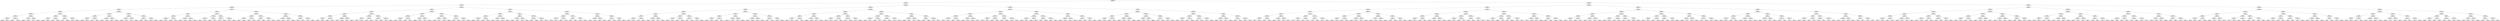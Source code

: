 ## [header material...]
## Command to get the layout: "dot -Teps thisfile > thisfile.eps"
graph "test"
{
node [shape="rectangle", fontsize=10, width=".2", height=".2", margin=0];
graph[fontsize=8];

n000 [label="clustersize = 14060
splitting feature:
((-0.59,0.618)-(-0.918,-0.602))"] ;
n000 -- n001 ;
n001 [label="clustersize = 7945
splitting feature:
((0.0192,0.481)-(0.0978,0.31))"] ;
n001 -- n002 ;
n002 [label="clustersize = 3740
splitting feature:
((-0.475,-0.941)-(0.348,0.725))"] ;
n002 -- n003 ;
n003 [label="clustersize = 1596
splitting feature:
((-0.351,0.763)-(-0.0941,-0.943))"] ;
n003 -- n004 ;
n004 [label="clustersize = 835
splitting feature:
((-0.187,0.789)-(-0.434,-0.328))"] ;
n004 -- n005 ;
n005 [label="clustersize = 449
splitting feature:
((0.499,0.259)-(-0.995,0.434))"] ;
n005 -- n006 ;
n006 [label="clustersize = 198
splitting feature:
((-0.0923,-0.948)-(0.935,-0.969))"] ;
n006 -- n007 ;
n007 [label="clustersize = 139
splitting feature:
((-0.136,-0.347)-(-0.0217,0.385))"] ;
n007 -- n008 ;
n008 [label="clustersize = 55
splitting feature:
((-0.203,-0.211)-(-0.184,0.542))"] ;
n008 -- n009 ;
n009 [label="clustersize = 35
pupil avg:
[-0.02146536 -0.05292312]"] ;
n008 -- n010 ;
n010 [label="clustersize = 20
pupil avg:
[ 0.19174632 -0.07125902]"] ;
n007 -- n011 ;
n011 [label="clustersize = 84
splitting feature:
((0.0455,-0.771)-(-0.835,-0.971))"] ;
n011 -- n012 ;
n012 [label="clustersize = 49
pupil avg:
[ 0.22750137  0.03350602]"] ;
n011 -- n013 ;
n013 [label="clustersize = 35
pupil avg:
[  4.06134102e-01   5.93986680e-06]"] ;
n006 -- n014 ;
n014 [label="clustersize = 59
splitting feature:
((-0.392,0.319)-(-0.327,-0.543))"] ;
n014 -- n015 ;
n015 [label="clustersize = 37
splitting feature:
((0.756,-0.8)-(0.11,0.891))"] ;
n015 -- n016 ;
n016 [label="clustersize = 13
pupil avg:
[ 0.66491466 -0.30044114]"] ;
n015 -- n017 ;
n017 [label="clustersize = 24
pupil avg:
[ 0.45836899 -0.03559189]"] ;
n014 -- n018 ;
n018 [label="clustersize = 22
splitting feature:
((-0.197,-0.631)-(-0.583,-0.379))"] ;
n018 -- n019 ;
n019 [label="clustersize = 6
pupil avg:
[ 0.0348313  -0.05591371]"] ;
n018 -- n020 ;
n020 [label="clustersize = 16
pupil avg:
[ 0.38672302  0.02100182]"] ;
n005 -- n021 ;
n021 [label="clustersize = 251
splitting feature:
((0.0385,0.196)-(-0.981,0.561))"] ;
n021 -- n022 ;
n022 [label="clustersize = 92
splitting feature:
((-0.477,-0.753)-(-0.823,0.362))"] ;
n022 -- n023 ;
n023 [label="clustersize = 29
splitting feature:
((0.424,-0.299)-(0.0445,-0.413))"] ;
n023 -- n024 ;
n024 [label="clustersize = 4
pupil avg:
[ 0.64688329 -0.25866214]"] ;
n023 -- n025 ;
n025 [label="clustersize = 25
pupil avg:
[ 0.08093265 -0.18944501]"] ;
n022 -- n026 ;
n026 [label="clustersize = 63
splitting feature:
((-0.322,0.942)-(-0.0268,0.261))"] ;
n026 -- n027 ;
n027 [label="clustersize = 17
pupil avg:
[ 0.49479849 -0.16949972]"] ;
n026 -- n028 ;
n028 [label="clustersize = 46
pupil avg:
[ 0.30443169 -0.05386867]"] ;
n021 -- n029 ;
n029 [label="clustersize = 159
splitting feature:
((0.953,0.635)-(-0.663,0.324))"] ;
n029 -- n030 ;
n030 [label="clustersize = 9
splitting feature:
((-0.293,0.0125)-(-0.0783,0.7))"] ;
n030 -- n031 ;
n031 [label="clustersize = 4
pupil avg:
[ 0.04827034 -0.15848806]"] ;
n030 -- n032 ;
n032 [label="clustersize = 5
pupil avg:
[ 0.49960762 -0.13229289]"] ;
n029 -- n033 ;
n033 [label="clustersize = 150
splitting feature:
((-0.622,-0.657)-(-0.995,-0.791))"] ;
n033 -- n034 ;
n034 [label="clustersize = 60
pupil avg:
[ 0.46206253 -0.21276557]"] ;
n033 -- n035 ;
n035 [label="clustersize = 90
pupil avg:
[ 0.58696067 -0.19044901]"] ;
n004 -- n036 ;
n036 [label="clustersize = 386
splitting feature:
((-0.533,-0.0652)-(-0.425,0.297))"] ;
n036 -- n037 ;
n037 [label="clustersize = 153
splitting feature:
((-0.019,-0.197)-(-0.0347,0.601))"] ;
n037 -- n038 ;
n038 [label="clustersize = 91
splitting feature:
((0.578,-0.538)-(-0.997,-0.334))"] ;
n038 -- n039 ;
n039 [label="clustersize = 60
splitting feature:
((0.0307,0.886)-(-0.00755,1))"] ;
n039 -- n040 ;
n040 [label="clustersize = 33
pupil avg:
[-0.05352636  0.06010877]"] ;
n039 -- n041 ;
n041 [label="clustersize = 27
pupil avg:
[-0.31080685  0.01186908]"] ;
n038 -- n042 ;
n042 [label="clustersize = 31
splitting feature:
((-0.658,0.142)-(-0.0581,-0.277))"] ;
n042 -- n043 ;
n043 [label="clustersize = 17
pupil avg:
[ 0.10146383 -0.18947313]"] ;
n042 -- n044 ;
n044 [label="clustersize = 14
pupil avg:
[-0.17416738 -0.22657186]"] ;
n037 -- n045 ;
n045 [label="clustersize = 62
splitting feature:
((-0.382,-0.226)-(0.203,0.334))"] ;
n045 -- n046 ;
n046 [label="clustersize = 47
splitting feature:
((-0.989,-0.0164)-(0.0517,-0.186))"] ;
n046 -- n047 ;
n047 [label="clustersize = 12
pupil avg:
[-0.22788136 -0.27889545]"] ;
n046 -- n048 ;
n048 [label="clustersize = 35
pupil avg:
[ 0.18417333 -0.11998032]"] ;
n045 -- n049 ;
n049 [label="clustersize = 15
splitting feature:
((-0.648,-0.457)-(0.399,-0.48))"] ;
n049 -- n050 ;
n050 [label="clustersize = 6
pupil avg:
[ 0.45587728  0.07907112]"] ;
n049 -- n051 ;
n051 [label="clustersize = 9
pupil avg:
[ 0.34483006  0.24056689]"] ;
n036 -- n052 ;
n052 [label="clustersize = 233
splitting feature:
((-0.99,0.751)-(0.0357,0.172))"] ;
n052 -- n053 ;
n053 [label="clustersize = 81
splitting feature:
((-0.442,0.997)-(-0.0222,0.0103))"] ;
n053 -- n054 ;
n054 [label="clustersize = 57
splitting feature:
((-0.678,-0.248)-(-0.621,-0.78))"] ;
n054 -- n055 ;
n055 [label="clustersize = 39
pupil avg:
[ 0.40104733 -0.25198334]"] ;
n054 -- n056 ;
n056 [label="clustersize = 18
pupil avg:
[ 0.18782195 -0.25519222]"] ;
n053 -- n057 ;
n057 [label="clustersize = 24
splitting feature:
((-0.302,-0.441)-(-0.194,-0.875))"] ;
n057 -- n058 ;
n058 [label="clustersize = 20
pupil avg:
[ 0.18927718 -0.21615016]"] ;
n057 -- n059 ;
n059 [label="clustersize = 4
pupil avg:
[-0.17565789 -0.25328947]"] ;
n052 -- n060 ;
n060 [label="clustersize = 152
splitting feature:
((0.284,0.484)-(-0.979,-0.0505))"] ;
n060 -- n061 ;
n061 [label="clustersize = 82
splitting feature:
((0.159,0.95)-(0.74,-0.166))"] ;
n061 -- n062 ;
n062 [label="clustersize = 55
pupil avg:
[ 0.18328907 -0.02436699]"] ;
n061 -- n063 ;
n063 [label="clustersize = 27
pupil avg:
[-0.09923809 -0.10221893]"] ;
n060 -- n064 ;
n064 [label="clustersize = 70
splitting feature:
((-0.911,0.187)-(-0.556,0.882))"] ;
n064 -- n065 ;
n065 [label="clustersize = 43
pupil avg:
[ 0.06837638 -0.22467935]"] ;
n064 -- n066 ;
n066 [label="clustersize = 27
pupil avg:
[ 0.29384268 -0.28435124]"] ;
n003 -- n067 ;
n067 [label="clustersize = 761
splitting feature:
((-0.155,0.801)-(-0.458,-0.73))"] ;
n067 -- n068 ;
n068 [label="clustersize = 267
splitting feature:
((-0.805,-0.827)-(0.716,-0.449))"] ;
n068 -- n069 ;
n069 [label="clustersize = 180
splitting feature:
((-0.154,-0.663)-(0.145,0.919))"] ;
n069 -- n070 ;
n070 [label="clustersize = 96
splitting feature:
((0.266,-0.477)-(-0.856,0.897))"] ;
n070 -- n071 ;
n071 [label="clustersize = 52
splitting feature:
((-0.133,0.734)-(0.000698,-0.282))"] ;
n071 -- n072 ;
n072 [label="clustersize = 21
pupil avg:
[ 0.24915653 -0.11002576]"] ;
n071 -- n073 ;
n073 [label="clustersize = 31
pupil avg:
[-0.08370352 -0.09393444]"] ;
n070 -- n074 ;
n074 [label="clustersize = 44
splitting feature:
((-0.823,0.952)-(0.481,0.373))"] ;
n074 -- n075 ;
n075 [label="clustersize = 32
pupil avg:
[ 0.50493104 -0.11958965]"] ;
n074 -- n076 ;
n076 [label="clustersize = 12
pupil avg:
[ 0.1699041  -0.04237409]"] ;
n069 -- n077 ;
n077 [label="clustersize = 84
splitting feature:
((-0.362,0.281)-(-0.878,-0.9))"] ;
n077 -- n078 ;
n078 [label="clustersize = 23
splitting feature:
((-0.23,0.815)-(-0.603,-0.0844))"] ;
n078 -- n079 ;
n079 [label="clustersize = 19
pupil avg:
[ 0.43524428 -0.13453012]"] ;
n078 -- n080 ;
n080 [label="clustersize = 4
pupil avg:
[ 0.07790878 -0.06523673]"] ;
n077 -- n081 ;
n081 [label="clustersize = 61
splitting feature:
((-0.0213,0.851)-(-0.111,-0.198))"] ;
n081 -- n082 ;
n082 [label="clustersize = 47
pupil avg:
[ 0.61070799  0.06291837]"] ;
n081 -- n083 ;
n083 [label="clustersize = 14
pupil avg:
[ 0.39303959 -0.04232631]"] ;
n068 -- n084 ;
n084 [label="clustersize = 87
splitting feature:
((-0.356,-0.641)-(-0.538,0.887))"] ;
n084 -- n085 ;
n085 [label="clustersize = 56
splitting feature:
((0.0977,-0.133)-(-0.612,-0.093))"] ;
n085 -- n086 ;
n086 [label="clustersize = 34
splitting feature:
((-0.0937,-0.258)-(0.145,0.268))"] ;
n086 -- n087 ;
n087 [label="clustersize = 20
pupil avg:
[-0.1017708  -0.00410531]"] ;
n086 -- n088 ;
n088 [label="clustersize = 14
pupil avg:
[ 0.12613914  0.10061563]"] ;
n085 -- n089 ;
n089 [label="clustersize = 22
splitting feature:
((0.751,-0.39)-(0.0677,0.134))"] ;
n089 -- n090 ;
n090 [label="clustersize = 5
pupil avg:
[ 0.25492424 -0.29204545]"] ;
n089 -- n091 ;
n091 [label="clustersize = 17
pupil avg:
[ 0.12413624 -0.0611397 ]"] ;
n084 -- n092 ;
n092 [label="clustersize = 31
splitting feature:
((-0.556,-0.99)-(0.249,0.493))"] ;
n092 -- n093 ;
n093 [label="clustersize = 9
splitting feature:
((-0.157,-0.000134)-(-0.29,-0.932))"] ;
n093 -- n094 ;
n094 [label="clustersize = 5
pupil avg:
[ 0.71087344 -0.27700535]"] ;
n093 -- n095 ;
n095 [label="clustersize = 4
pupil avg:
[ 0.34173662 -0.1730093 ]"] ;
n092 -- n096 ;
n096 [label="clustersize = 22
splitting feature:
((-0.00909,0.356)-(-0.0826,-0.555))"] ;
n096 -- n097 ;
n097 [label="clustersize = 15
pupil avg:
[ 0.39431833  0.06276942]"] ;
n096 -- n098 ;
n098 [label="clustersize = 7
pupil avg:
[-0.05696443  0.09237489]"] ;
n067 -- n099 ;
n099 [label="clustersize = 494
splitting feature:
((-0.53,-0.0768)-(-0.548,0.73))"] ;
n099 -- n100 ;
n100 [label="clustersize = 368
splitting feature:
((-0.892,0.556)-(0.417,-0.185))"] ;
n100 -- n101 ;
n101 [label="clustersize = 145
splitting feature:
((0.805,0.514)-(0.619,0.0252))"] ;
n101 -- n102 ;
n102 [label="clustersize = 61
splitting feature:
((0.555,0.903)-(-0.825,0.144))"] ;
n102 -- n103 ;
n103 [label="clustersize = 29
pupil avg:
[-0.06332428 -0.28527016]"] ;
n102 -- n104 ;
n104 [label="clustersize = 32
pupil avg:
[-0.25619496 -0.20616592]"] ;
n101 -- n105 ;
n105 [label="clustersize = 84
splitting feature:
((0.172,0.174)-(0.0717,-0.771))"] ;
n105 -- n106 ;
n106 [label="clustersize = 46
pupil avg:
[ 0.02738487  0.01289886]"] ;
n105 -- n107 ;
n107 [label="clustersize = 38
pupil avg:
[-0.15415662 -0.10943731]"] ;
n100 -- n108 ;
n108 [label="clustersize = 223
splitting feature:
((-0.229,0.266)-(0.314,-0.14))"] ;
n108 -- n109 ;
n109 [label="clustersize = 117
splitting feature:
((0.0238,0.67)-(-0.397,-0.51))"] ;
n109 -- n110 ;
n110 [label="clustersize = 58
pupil avg:
[ 0.00476087  0.01627497]"] ;
n109 -- n111 ;
n111 [label="clustersize = 59
pupil avg:
[-0.24792115 -0.04731522]"] ;
n108 -- n112 ;
n112 [label="clustersize = 106
splitting feature:
((0.101,-0.526)-(-0.232,-0.0604))"] ;
n112 -- n113 ;
n113 [label="clustersize = 57
pupil avg:
[-0.17698957  0.18397039]"] ;
n112 -- n114 ;
n114 [label="clustersize = 49
pupil avg:
[-0.05889118  0.06273766]"] ;
n099 -- n115 ;
n115 [label="clustersize = 126
splitting feature:
((-0.259,-0.161)-(-0.912,-0.419))"] ;
n115 -- n116 ;
n116 [label="clustersize = 92
splitting feature:
((-0.436,0.374)-(-0.696,-0.0545))"] ;
n116 -- n117 ;
n117 [label="clustersize = 45
splitting feature:
((-0.328,-0.488)-(-0.595,0.161))"] ;
n117 -- n118 ;
n118 [label="clustersize = 34
pupil avg:
[-0.06521151 -0.20662863]"] ;
n117 -- n119 ;
n119 [label="clustersize = 11
pupil avg:
[ 0.38667421 -0.09182091]"] ;
n116 -- n120 ;
n120 [label="clustersize = 47
splitting feature:
((-0.706,-0.636)-(-0.159,0.585))"] ;
n120 -- n121 ;
n121 [label="clustersize = 32
pupil avg:
[-0.14206706 -0.00921444]"] ;
n120 -- n122 ;
n122 [label="clustersize = 15
pupil avg:
[ 0.18768996 -0.02536274]"] ;
n115 -- n123 ;
n123 [label="clustersize = 34
splitting feature:
((-0.425,-0.674)-(0.14,-0.362))"] ;
n123 -- n124 ;
n124 [label="clustersize = 20
splitting feature:
((0.95,0.163)-(-0.906,0.991))"] ;
n124 -- n125 ;
n125 [label="clustersize = 9
pupil avg:
[ 0.13309367 -0.03588427]"] ;
n124 -- n126 ;
n126 [label="clustersize = 11
pupil avg:
[ 0.44525138 -0.08854109]"] ;
n123 -- n127 ;
n127 [label="clustersize = 14
splitting feature:
((0.836,-0.469)-(-0.385,0.309))"] ;
n127 -- n128 ;
n128 [label="clustersize = 5
pupil avg:
[ 0.28575216  0.18228751]"] ;
n127 -- n129 ;
n129 [label="clustersize = 9
pupil avg:
[-0.07603826 -0.03209133]"] ;
n002 -- n130 ;
n130 [label="clustersize = 2144
splitting feature:
((0.388,0.587)-(-0.217,-0.381))"] ;
n130 -- n131 ;
n131 [label="clustersize = 1026
splitting feature:
((0.49,0.792)-(-0.0844,-0.738))"] ;
n131 -- n132 ;
n132 [label="clustersize = 712
splitting feature:
((-0.327,0.26)-(0.218,0.28))"] ;
n132 -- n133 ;
n133 [label="clustersize = 371
splitting feature:
((0.0624,-0.648)-(0.458,-0.342))"] ;
n133 -- n134 ;
n134 [label="clustersize = 138
splitting feature:
((0.142,-0.558)-(-0.161,0.975))"] ;
n134 -- n135 ;
n135 [label="clustersize = 38
splitting feature:
((0.211,0.0878)-(0.483,-0.411))"] ;
n135 -- n136 ;
n136 [label="clustersize = 34
pupil avg:
[ 0.10397978  0.12565127]"] ;
n135 -- n137 ;
n137 [label="clustersize = 4
pupil avg:
[ 0.66773504  0.22692308]"] ;
n134 -- n138 ;
n138 [label="clustersize = 100
splitting feature:
((0.829,0.954)-(0.877,-0.235))"] ;
n138 -- n139 ;
n139 [label="clustersize = 75
pupil avg:
[ 0.51106733 -0.01564256]"] ;
n138 -- n140 ;
n140 [label="clustersize = 25
pupil avg:
[ 0.26894873  0.01570156]"] ;
n133 -- n141 ;
n141 [label="clustersize = 233
splitting feature:
((-0.877,0.0495)-(0.813,-0.245))"] ;
n141 -- n142 ;
n142 [label="clustersize = 151
splitting feature:
((0.994,0.866)-(0.859,0.957))"] ;
n142 -- n143 ;
n143 [label="clustersize = 69
pupil avg:
[ 0.48108923 -0.08579912]"] ;
n142 -- n144 ;
n144 [label="clustersize = 82
pupil avg:
[ 0.66634734 -0.03608749]"] ;
n141 -- n145 ;
n145 [label="clustersize = 82
splitting feature:
((0.389,-0.428)-(0.401,0.868))"] ;
n145 -- n146 ;
n146 [label="clustersize = 23
pupil avg:
[ 0.35275446  0.17311167]"] ;
n145 -- n147 ;
n147 [label="clustersize = 59
pupil avg:
[ 0.66144312  0.19212845]"] ;
n132 -- n148 ;
n148 [label="clustersize = 341
splitting feature:
((-0.652,0.212)-(0.0275,0.813))"] ;
n148 -- n149 ;
n149 [label="clustersize = 139
splitting feature:
((0.537,-0.667)-(-0.838,0.884))"] ;
n149 -- n150 ;
n150 [label="clustersize = 46
splitting feature:
((-0.58,0.655)-(0.025,-0.519))"] ;
n150 -- n151 ;
n151 [label="clustersize = 23
pupil avg:
[ 0.27945649  0.15731909]"] ;
n150 -- n152 ;
n152 [label="clustersize = 23
pupil avg:
[ 0.09104246  0.21310651]"] ;
n149 -- n153 ;
n153 [label="clustersize = 93
splitting feature:
((0.242,0.613)-(0.334,0.147))"] ;
n153 -- n154 ;
n154 [label="clustersize = 64
pupil avg:
[ 0.38573515  0.10063522]"] ;
n153 -- n155 ;
n155 [label="clustersize = 29
pupil avg:
[ 0.20428534  0.12785716]"] ;
n148 -- n156 ;
n156 [label="clustersize = 202
splitting feature:
((-0.869,0.88)-(0.427,-0.0576))"] ;
n156 -- n157 ;
n157 [label="clustersize = 91
splitting feature:
((-0.668,0.878)-(0.00446,-0.254))"] ;
n157 -- n158 ;
n158 [label="clustersize = 58
pupil avg:
[ 0.57181575  0.04459312]"] ;
n157 -- n159 ;
n159 [label="clustersize = 33
pupil avg:
[ 0.44048588  0.09657043]"] ;
n156 -- n160 ;
n160 [label="clustersize = 111
splitting feature:
((-0.00369,0.725)-(-0.576,-0.326))"] ;
n160 -- n161 ;
n161 [label="clustersize = 104
pupil avg:
[ 0.47116205  0.20244362]"] ;
n160 -- n162 ;
n162 [label="clustersize = 7
pupil avg:
[ 0.04673739  0.2879003 ]"] ;
n131 -- n163 ;
n163 [label="clustersize = 314
splitting feature:
((-0.395,0.77)-(-0.164,-0.186))"] ;
n163 -- n164 ;
n164 [label="clustersize = 100
splitting feature:
((-0.453,0.783)-(0.141,-0.875))"] ;
n164 -- n165 ;
n165 [label="clustersize = 79
splitting feature:
((0.0567,0.322)-(-0.303,0.00967))"] ;
n165 -- n166 ;
n166 [label="clustersize = 42
splitting feature:
((-0.466,0.978)-(-0.53,0.0285))"] ;
n166 -- n167 ;
n167 [label="clustersize = 21
pupil avg:
[ 0.58712904  0.0902879 ]"] ;
n166 -- n168 ;
n168 [label="clustersize = 21
pupil avg:
[ 0.35924296  0.1097769 ]"] ;
n165 -- n169 ;
n169 [label="clustersize = 37
splitting feature:
((-0.167,0.0922)-(-0.538,0.952))"] ;
n169 -- n170 ;
n170 [label="clustersize = 23
pupil avg:
[ 0.28264117 -0.12293824]"] ;
n169 -- n171 ;
n171 [label="clustersize = 14
pupil avg:
[ 0.62443767 -0.03792112]"] ;
n164 -- n172 ;
n172 [label="clustersize = 21
splitting feature:
((0.162,-0.288)-(0.0443,0.72))"] ;
n172 -- n173 ;
n173 [label="clustersize = 9
splitting feature:
((-0.764,-0.509)-(0.237,0.823))"] ;
n173 -- n174 ;
n174 [label="clustersize = 5
pupil avg:
[ 0.07802733  0.25336898]"] ;
n173 -- n175 ;
n175 [label="clustersize = 4
pupil avg:
[-0.18641196  0.20281348]"] ;
n172 -- n176 ;
n176 [label="clustersize = 12
splitting feature:
((-0.43,-0.517)-(-0.4,0.135))"] ;
n176 -- n177 ;
n177 [label="clustersize = 4
pupil avg:
[ 0.0734248   0.21163618]"] ;
n176 -- n178 ;
n178 [label="clustersize = 8
pupil avg:
[ 0.58262111  0.12497859]"] ;
n163 -- n179 ;
n179 [label="clustersize = 214
splitting feature:
((0.155,0.942)-(-0.409,-0.207))"] ;
n179 -- n180 ;
n180 [label="clustersize = 102
splitting feature:
((-0.187,-0.604)-(-0.575,0.913))"] ;
n180 -- n181 ;
n181 [label="clustersize = 50
splitting feature:
((-0.159,-0.0516)-(0.575,0.502))"] ;
n181 -- n182 ;
n182 [label="clustersize = 43
pupil avg:
[ 0.15174179  0.09135581]"] ;
n181 -- n183 ;
n183 [label="clustersize = 7
pupil avg:
[ 0.42337045  0.20814722]"] ;
n180 -- n184 ;
n184 [label="clustersize = 52
splitting feature:
((-0.684,-0.143)-(0.948,-0.557))"] ;
n184 -- n185 ;
n185 [label="clustersize = 34
pupil avg:
[ 0.28784528  0.12958585]"] ;
n184 -- n186 ;
n186 [label="clustersize = 18
pupil avg:
[ 0.55219282  0.14041844]"] ;
n179 -- n187 ;
n187 [label="clustersize = 112
splitting feature:
((-0.563,0.616)-(0.0587,-0.216))"] ;
n187 -- n188 ;
n188 [label="clustersize = 43
splitting feature:
((0.387,-0.504)-(-0.35,0.898))"] ;
n188 -- n189 ;
n189 [label="clustersize = 18
pupil avg:
[ 0.48839976  0.152693  ]"] ;
n188 -- n190 ;
n190 [label="clustersize = 25
pupil avg:
[ 0.08000377 -0.08154199]"] ;
n187 -- n191 ;
n191 [label="clustersize = 69
splitting feature:
((-0.346,0.616)-(0.706,0.235))"] ;
n191 -- n192 ;
n192 [label="clustersize = 44
pupil avg:
[-0.00125123  0.02745278]"] ;
n191 -- n193 ;
n193 [label="clustersize = 25
pupil avg:
[-0.11224039  0.2118064 ]"] ;
n130 -- n194 ;
n194 [label="clustersize = 1118
splitting feature:
((-0.174,0.21)-(-0.428,0.875))"] ;
n194 -- n195 ;
n195 [label="clustersize = 811
splitting feature:
((-0.989,0.6)-(-0.124,-0.785))"] ;
n195 -- n196 ;
n196 [label="clustersize = 386
splitting feature:
((-0.24,0.705)-(-0.427,0.317))"] ;
n196 -- n197 ;
n197 [label="clustersize = 201
splitting feature:
((-0.238,0.826)-(-0.175,-0.195))"] ;
n197 -- n198 ;
n198 [label="clustersize = 119
splitting feature:
((-0.177,0.893)-(-0.206,0.0487))"] ;
n198 -- n199 ;
n199 [label="clustersize = 80
pupil avg:
[ 0.53049402 -0.06498987]"] ;
n198 -- n200 ;
n200 [label="clustersize = 39
pupil avg:
[ 0.38708892 -0.09710246]"] ;
n197 -- n201 ;
n201 [label="clustersize = 82
splitting feature:
((-0.891,0.986)-(0.54,-0.853))"] ;
n201 -- n202 ;
n202 [label="clustersize = 69
pupil avg:
[ 0.39092778 -0.03525059]"] ;
n201 -- n203 ;
n203 [label="clustersize = 13
pupil avg:
[ 0.07972397  0.04447425]"] ;
n196 -- n204 ;
n204 [label="clustersize = 185
splitting feature:
((-0.179,0.0336)-(-0.306,0.277))"] ;
n204 -- n205 ;
n205 [label="clustersize = 72
splitting feature:
((-0.462,0.674)-(-0.0539,0.92))"] ;
n205 -- n206 ;
n206 [label="clustersize = 34
pupil avg:
[ 0.08150283 -0.06015056]"] ;
n205 -- n207 ;
n207 [label="clustersize = 38
pupil avg:
[ 0.30947622  0.00374138]"] ;
n204 -- n208 ;
n208 [label="clustersize = 113
splitting feature:
((0.139,0.25)-(0.603,0.144))"] ;
n208 -- n209 ;
n209 [label="clustersize = 104
pupil avg:
[ 0.33991762 -0.19554839]"] ;
n208 -- n210 ;
n210 [label="clustersize = 9
pupil avg:
[ 0.19577689 -0.07057471]"] ;
n195 -- n211 ;
n211 [label="clustersize = 425
splitting feature:
((-0.0519,0.588)-(-0.18,0.23))"] ;
n211 -- n212 ;
n212 [label="clustersize = 167
splitting feature:
((-0.663,0.718)-(0.441,0.205))"] ;
n212 -- n213 ;
n213 [label="clustersize = 86
splitting feature:
((-0.797,-0.551)-(-0.391,0.245))"] ;
n213 -- n214 ;
n214 [label="clustersize = 26
pupil avg:
[ 0.14046424  0.04653677]"] ;
n213 -- n215 ;
n215 [label="clustersize = 60
pupil avg:
[ 0.41718984 -0.02109442]"] ;
n212 -- n216 ;
n216 [label="clustersize = 81
splitting feature:
((-0.49,0.0345)-(-0.0188,0.419))"] ;
n216 -- n217 ;
n217 [label="clustersize = 25
pupil avg:
[-0.11735534  0.05873854]"] ;
n216 -- n218 ;
n218 [label="clustersize = 56
pupil avg:
[ 0.13055     0.09993159]"] ;
n211 -- n219 ;
n219 [label="clustersize = 258
splitting feature:
((-0.468,0.734)-(-0.342,-0.461))"] ;
n219 -- n220 ;
n220 [label="clustersize = 99
splitting feature:
((-0.569,0.654)-(0.141,0.00724))"] ;
n220 -- n221 ;
n221 [label="clustersize = 37
pupil avg:
[ 0.26720607 -0.0743198 ]"] ;
n220 -- n222 ;
n222 [label="clustersize = 62
pupil avg:
[ 0.05022897  0.03499658]"] ;
n219 -- n223 ;
n223 [label="clustersize = 159
splitting feature:
((-0.085,0.198)-(-0.0804,-0.496))"] ;
n223 -- n224 ;
n224 [label="clustersize = 96
pupil avg:
[ 0.06588307  0.00930854]"] ;
n223 -- n225 ;
n225 [label="clustersize = 63
pupil avg:
[-0.14353574  0.04367317]"] ;
n194 -- n226 ;
n226 [label="clustersize = 307
splitting feature:
((-0.819,-0.212)-(0.687,0.565))"] ;
n226 -- n227 ;
n227 [label="clustersize = 226
splitting feature:
((-0.96,0.18)-(0.669,-0.0423))"] ;
n227 -- n228 ;
n228 [label="clustersize = 189
splitting feature:
((-0.27,0.956)-(0.0584,0.106))"] ;
n228 -- n229 ;
n229 [label="clustersize = 126
splitting feature:
((-0.683,-0.155)-(0.747,0.723))"] ;
n229 -- n230 ;
n230 [label="clustersize = 117
pupil avg:
[ 0.57720427 -0.19582908]"] ;
n229 -- n231 ;
n231 [label="clustersize = 9
pupil avg:
[ 0.33936614 -0.14142915]"] ;
n228 -- n232 ;
n232 [label="clustersize = 63
splitting feature:
((-0.199,-0.344)-(-0.473,0.205))"] ;
n232 -- n233 ;
n233 [label="clustersize = 19
pupil avg:
[ 0.27603604 -0.01648746]"] ;
n232 -- n234 ;
n234 [label="clustersize = 44
pupil avg:
[ 0.4886134  -0.23599073]"] ;
n227 -- n235 ;
n235 [label="clustersize = 37
splitting feature:
((-0.511,0.148)-(-0.108,-0.93))"] ;
n235 -- n236 ;
n236 [label="clustersize = 25
splitting feature:
((0.158,-0.545)-(-0.511,-0.724))"] ;
n236 -- n237 ;
n237 [label="clustersize = 18
pupil avg:
[ 0.46485594  0.0225283 ]"] ;
n236 -- n238 ;
n238 [label="clustersize = 7
pupil avg:
[-0.03101291  0.01287004]"] ;
n235 -- n239 ;
n239 [label="clustersize = 12
splitting feature:
((-0.4,-0.646)-(-0.341,-0.289))"] ;
n239 -- n240 ;
n240 [label="clustersize = 4
pupil avg:
[ 0.39485432  0.00716635]"] ;
n239 -- n241 ;
n241 [label="clustersize = 8
pupil avg:
[-0.10318532  0.06436001]"] ;
n226 -- n242 ;
n242 [label="clustersize = 81
splitting feature:
((-0.552,-0.162)-(-0.311,0.713))"] ;
n242 -- n243 ;
n243 [label="clustersize = 38
splitting feature:
((-0.498,-0.458)-(-0.568,0.473))"] ;
n243 -- n244 ;
n244 [label="clustersize = 20
splitting feature:
((0.975,-0.25)-(0.9,0.841))"] ;
n244 -- n245 ;
n245 [label="clustersize = 8
pupil avg:
[-0.00422442  0.19836764]"] ;
n244 -- n246 ;
n246 [label="clustersize = 12
pupil avg:
[-0.19210631 -0.15452465]"] ;
n243 -- n247 ;
n247 [label="clustersize = 18
splitting feature:
((0.459,-0.296)-(0.0934,-0.0745))"] ;
n247 -- n248 ;
n248 [label="clustersize = 5
pupil avg:
[ 0.43261905 -0.065     ]"] ;
n247 -- n249 ;
n249 [label="clustersize = 13
pupil avg:
[ 0.28131867  0.21502425]"] ;
n242 -- n250 ;
n250 [label="clustersize = 43
splitting feature:
((-0.922,-0.464)-(0.562,-0.129))"] ;
n250 -- n251 ;
n251 [label="clustersize = 9
splitting feature:
((-0.176,0.715)-(-0.146,-0.635))"] ;
n251 -- n252 ;
n252 [label="clustersize = 5
pupil avg:
[ 0.34631542 -0.22912649]"] ;
n251 -- n253 ;
n253 [label="clustersize = 4
pupil avg:
[-0.00827928 -0.18676581]"] ;
n250 -- n254 ;
n254 [label="clustersize = 34
splitting feature:
((-0.832,0.5)-(0.385,-0.809))"] ;
n254 -- n255 ;
n255 [label="clustersize = 13
pupil avg:
[ 0.44691794 -0.16244832]"] ;
n254 -- n256 ;
n256 [label="clustersize = 21
pupil avg:
[ 0.6054648  0.1199016]"] ;
n001 -- n257 ;
n257 [label="clustersize = 4205
splitting feature:
((-0.568,-0.869)-(-0.0569,0.659))"] ;
n257 -- n258 ;
n258 [label="clustersize = 1225
splitting feature:
((-0.882,0.17)-(0.0175,-0.0254))"] ;
n258 -- n259 ;
n259 [label="clustersize = 299
splitting feature:
((0.305,0.341)-(-0.338,0.725))"] ;
n259 -- n260 ;
n260 [label="clustersize = 90
splitting feature:
((-0.462,-0.74)-(-0.989,-0.876))"] ;
n260 -- n261 ;
n261 [label="clustersize = 55
splitting feature:
((-0.353,-0.172)-(0.138,0.169))"] ;
n261 -- n262 ;
n262 [label="clustersize = 19
splitting feature:
((0.938,-0.387)-(0.74,-0.449))"] ;
n262 -- n263 ;
n263 [label="clustersize = 8
splitting feature:
((0.623,-0.864)-(-0.223,0.626))"] ;
n263 -- n264 ;
n264 [label="clustersize = 4
pupil avg:
[-0.01167426 -0.31507666]"] ;
n263 -- n265 ;
n265 [label="clustersize = 4
pupil avg:
[ 0.50769822 -0.25799727]"] ;
n262 -- n266 ;
n266 [label="clustersize = 11
splitting feature:
((-0.951,-0.916)-(0.0527,0.727))"] ;
n266 -- n267 ;
n267 [label="clustersize = 4
pupil avg:
[ 0.00651328 -0.27472527]"] ;
n266 -- n268 ;
n268 [label="clustersize = 7
pupil avg:
[-0.36984997  0.01278612]"] ;
n261 -- n269 ;
n269 [label="clustersize = 36
splitting feature:
((0.823,0.624)-(-0.839,0.805))"] ;
n269 -- n270 ;
n270 [label="clustersize = 13
splitting feature:
((-0.847,0.0669)-(0.285,0.375))"] ;
n270 -- n271 ;
n271 [label="clustersize = 4
pupil avg:
[-0.09625668  0.15730838]"] ;
n270 -- n272 ;
n272 [label="clustersize = 9
pupil avg:
[-0.3796312   0.16303986]"] ;
n269 -- n273 ;
n273 [label="clustersize = 23
splitting feature:
((-0.443,0.087)-(0.628,0.277))"] ;
n273 -- n274 ;
n274 [label="clustersize = 13
pupil avg:
[ 0.26618463  0.01227654]"] ;
n273 -- n275 ;
n275 [label="clustersize = 10
pupil avg:
[ 0.14907446  0.30159011]"] ;
n260 -- n276 ;
n276 [label="clustersize = 35
splitting feature:
((0.622,0.834)-(0.102,-0.577))"] ;
n276 -- n277 ;
n277 [label="clustersize = 18
splitting feature:
((-0.75,0.825)-(-0.17,-0.279))"] ;
n277 -- n278 ;
n278 [label="clustersize = 10
splitting feature:
((0.771,-0.887)-(-0.967,0.638))"] ;
n278 -- n279 ;
n279 [label="clustersize = 6
pupil avg:
[ 0.69787634  0.25776306]"] ;
n278 -- n280 ;
n280 [label="clustersize = 4
pupil avg:
[ 0.53063063  0.29014014]"] ;
n277 -- n281 ;
n281 [label="clustersize = 8
splitting feature:
((0.173,-0.292)-(0.432,-0.246))"] ;
n281 -- n282 ;
n282 [label="clustersize = 4
pupil avg:
[ 0.06625389  0.02257696]"] ;
n281 -- n283 ;
n283 [label="clustersize = 4
pupil avg:
[ 0.48266129  0.09959677]"] ;
n276 -- n284 ;
n284 [label="clustersize = 17
splitting feature:
((-0.031,0.648)-(-0.00522,0.151))"] ;
n284 -- n285 ;
n285 [label="clustersize = 9
splitting feature:
((0.599,0.851)-(-0.186,-0.147))"] ;
n285 -- n286 ;
n286 [label="clustersize = 5
pupil avg:
[ 0.16344086  0.34285714]"] ;
n285 -- n287 ;
n287 [label="clustersize = 4
pupil avg:
[ 0.33310386 -0.03107986]"] ;
n284 -- n288 ;
n288 [label="clustersize = 8
splitting feature:
((0.202,0.0538)-(0.205,-0.966))"] ;
n288 -- n289 ;
n289 [label="clustersize = 4
pupil avg:
[ 0.14408311  0.01445348]"] ;
n288 -- n290 ;
n290 [label="clustersize = 4
pupil avg:
[-0.32280883  0.07410283]"] ;
n259 -- n291 ;
n291 [label="clustersize = 209
splitting feature:
((-0.0419,-0.76)-(-0.516,0.34))"] ;
n291 -- n292 ;
n292 [label="clustersize = 57
splitting feature:
((-0.891,-0.344)-(-0.573,-0.0331))"] ;
n292 -- n293 ;
n293 [label="clustersize = 18
splitting feature:
((0.21,0.538)-(-0.942,0.534))"] ;
n293 -- n294 ;
n294 [label="clustersize = 9
splitting feature:
((0.942,0.887)-(-0.607,-0.735))"] ;
n294 -- n295 ;
n295 [label="clustersize = 4
pupil avg:
[-0.05711068 -0.13931789]"] ;
n294 -- n296 ;
n296 [label="clustersize = 5
pupil avg:
[ 0.13739907  0.05021078]"] ;
n293 -- n297 ;
n297 [label="clustersize = 9
splitting feature:
((-0.28,-0.0616)-(-0.851,-0.206))"] ;
n297 -- n298 ;
n298 [label="clustersize = 5
pupil avg:
[ 0.23570503 -0.07691742]"] ;
n297 -- n299 ;
n299 [label="clustersize = 4
pupil avg:
[ 0.42651515 -0.19242424]"] ;
n292 -- n300 ;
n300 [label="clustersize = 39
splitting feature:
((-0.343,0.5)-(0.741,0.934))"] ;
n300 -- n301 ;
n301 [label="clustersize = 24
splitting feature:
((-0.504,0.3)-(-0.269,0.298))"] ;
n301 -- n302 ;
n302 [label="clustersize = 12
pupil avg:
[ -2.15259873e-01  -1.65100792e-04]"] ;
n301 -- n303 ;
n303 [label="clustersize = 12
pupil avg:
[ 0.12904787 -0.09483713]"] ;
n300 -- n304 ;
n304 [label="clustersize = 15
splitting feature:
((0.0356,-0.216)-(0.694,0.945))"] ;
n304 -- n305 ;
n305 [label="clustersize = 6
pupil avg:
[-0.16747954 -0.15922893]"] ;
n304 -- n306 ;
n306 [label="clustersize = 9
pupil avg:
[-0.38523354 -0.25968666]"] ;
n291 -- n307 ;
n307 [label="clustersize = 152
splitting feature:
((-0.849,0.773)-(-0.596,-0.648))"] ;
n307 -- n308 ;
n308 [label="clustersize = 62
splitting feature:
((0.0729,0.252)-(-0.34,-0.453))"] ;
n308 -- n309 ;
n309 [label="clustersize = 33
splitting feature:
((0.0542,0.231)-(-0.683,0.789))"] ;
n309 -- n310 ;
n310 [label="clustersize = 24
pupil avg:
[ 0.29319634 -0.09031423]"] ;
n309 -- n311 ;
n311 [label="clustersize = 9
pupil avg:
[ 0.55996684 -0.02284602]"] ;
n308 -- n312 ;
n312 [label="clustersize = 29
splitting feature:
((-0.708,0.121)-(-0.314,-0.874))"] ;
n312 -- n313 ;
n313 [label="clustersize = 13
pupil avg:
[ 0.39006118 -0.23267394]"] ;
n312 -- n314 ;
n314 [label="clustersize = 16
pupil avg:
[-0.00992173 -0.20992344]"] ;
n307 -- n315 ;
n315 [label="clustersize = 90
splitting feature:
((-0.389,0.541)-(-0.255,-0.399))"] ;
n315 -- n316 ;
n316 [label="clustersize = 52
splitting feature:
((-0.0485,0.456)-(-0.282,-0.918))"] ;
n316 -- n317 ;
n317 [label="clustersize = 22
pupil avg:
[ 0.25174901 -0.13757113]"] ;
n316 -- n318 ;
n318 [label="clustersize = 30
pupil avg:
[ 0.11712763 -0.22522393]"] ;
n315 -- n319 ;
n319 [label="clustersize = 38
splitting feature:
((0.866,0.906)-(0.135,-0.559))"] ;
n319 -- n320 ;
n320 [label="clustersize = 13
pupil avg:
[-0.26623501 -0.25080653]"] ;
n319 -- n321 ;
n321 [label="clustersize = 25
pupil avg:
[ 0.00089748 -0.19298352]"] ;
n258 -- n322 ;
n322 [label="clustersize = 926
splitting feature:
((0.509,-0.384)-(-0.00695,0.905))"] ;
n322 -- n323 ;
n323 [label="clustersize = 537
splitting feature:
((-0.3,-0.106)-(0.143,-0.299))"] ;
n323 -- n324 ;
n324 [label="clustersize = 142
splitting feature:
((-0.717,0.604)-(0.542,-0.308))"] ;
n324 -- n325 ;
n325 [label="clustersize = 72
splitting feature:
((0.416,0.668)-(0.99,0.0473))"] ;
n325 -- n326 ;
n326 [label="clustersize = 44
splitting feature:
((-0.264,0.129)-(-0.0293,0.447))"] ;
n326 -- n327 ;
n327 [label="clustersize = 29
pupil avg:
[ 0.06319646 -0.10754236]"] ;
n326 -- n328 ;
n328 [label="clustersize = 15
pupil avg:
[ 0.07297515  0.15221898]"] ;
n325 -- n329 ;
n329 [label="clustersize = 28
splitting feature:
((-0.559,-0.432)-(0.175,0.0509))"] ;
n329 -- n330 ;
n330 [label="clustersize = 21
pupil avg:
[-0.11212076 -0.22738257]"] ;
n329 -- n331 ;
n331 [label="clustersize = 7
pupil avg:
[ 0.14121439 -0.10088462]"] ;
n324 -- n332 ;
n332 [label="clustersize = 70
splitting feature:
((0.908,0.918)-(-0.881,-0.805))"] ;
n332 -- n333 ;
n333 [label="clustersize = 41
splitting feature:
((0.397,-0.174)-(-0.203,-0.422))"] ;
n333 -- n334 ;
n334 [label="clustersize = 10
pupil avg:
[-0.10906882  0.23958694]"] ;
n333 -- n335 ;
n335 [label="clustersize = 31
pupil avg:
[-0.395802   -0.00999163]"] ;
n332 -- n336 ;
n336 [label="clustersize = 29
splitting feature:
((0.11,0.703)-(-0.223,-0.879))"] ;
n336 -- n337 ;
n337 [label="clustersize = 4
pupil avg:
[ 0.25245527  0.11781846]"] ;
n336 -- n338 ;
n338 [label="clustersize = 25
pupil avg:
[-0.13522174 -0.10692002]"] ;
n323 -- n339 ;
n339 [label="clustersize = 395
splitting feature:
((-0.937,-0.913)-(-0.303,-0.368))"] ;
n339 -- n340 ;
n340 [label="clustersize = 54
splitting feature:
((-0.333,-0.293)-(-0.293,0.446))"] ;
n340 -- n341 ;
n341 [label="clustersize = 28
splitting feature:
((0.111,-0.682)-(0.0936,0.377))"] ;
n341 -- n342 ;
n342 [label="clustersize = 8
pupil avg:
[-0.15371775  0.24754413]"] ;
n341 -- n343 ;
n343 [label="clustersize = 20
pupil avg:
[ 0.5417023   0.27107208]"] ;
n340 -- n344 ;
n344 [label="clustersize = 26
splitting feature:
((-0.198,0.381)-(-0.212,0.267))"] ;
n344 -- n345 ;
n345 [label="clustersize = 15
pupil avg:
[-0.23004697  0.19713313]"] ;
n344 -- n346 ;
n346 [label="clustersize = 11
pupil avg:
[ 0.11588295  0.24499642]"] ;
n339 -- n347 ;
n347 [label="clustersize = 341
splitting feature:
((-0.222,0.23)-(0.697,0.206))"] ;
n347 -- n348 ;
n348 [label="clustersize = 211
splitting feature:
((-0.785,0.0885)-(-0.0166,-0.956))"] ;
n348 -- n349 ;
n349 [label="clustersize = 72
pupil avg:
[-0.19097072  0.11025239]"] ;
n348 -- n350 ;
n350 [label="clustersize = 139
pupil avg:
[-0.33115976  0.14552135]"] ;
n347 -- n351 ;
n351 [label="clustersize = 130
splitting feature:
((-0.608,-0.67)-(0.123,0.54))"] ;
n351 -- n352 ;
n352 [label="clustersize = 81
pupil avg:
[-0.23162237  0.2413709 ]"] ;
n351 -- n353 ;
n353 [label="clustersize = 49
pupil avg:
[ 0.00489538  0.26189288]"] ;
n322 -- n354 ;
n354 [label="clustersize = 389
splitting feature:
((0.132,-0.454)-(-0.0519,0.868))"] ;
n354 -- n355 ;
n355 [label="clustersize = 211
splitting feature:
((-0.736,0.494)-(-0.319,-0.111))"] ;
n355 -- n356 ;
n356 [label="clustersize = 76
splitting feature:
((-0.874,0.587)-(0.303,-0.245))"] ;
n356 -- n357 ;
n357 [label="clustersize = 23
splitting feature:
((0.00264,-0.0872)-(0.123,0.668))"] ;
n357 -- n358 ;
n358 [label="clustersize = 19
pupil avg:
[ 0.14677575 -0.01880939]"] ;
n357 -- n359 ;
n359 [label="clustersize = 4
pupil avg:
[ 0.42116537  0.21919778]"] ;
n356 -- n360 ;
n360 [label="clustersize = 53
splitting feature:
((0.726,-0.984)-(-0.253,-0.0394))"] ;
n360 -- n361 ;
n361 [label="clustersize = 16
pupil avg:
[-0.12375454  0.23086947]"] ;
n360 -- n362 ;
n362 [label="clustersize = 37
pupil avg:
[ 0.06451112  0.10211108]"] ;
n355 -- n363 ;
n363 [label="clustersize = 135
splitting feature:
((-0.47,-0.371)-(-0.391,0.00815))"] ;
n363 -- n364 ;
n364 [label="clustersize = 71
splitting feature:
((-0.557,0.389)-(-0.529,-0.714))"] ;
n364 -- n365 ;
n365 [label="clustersize = 25
pupil avg:
[ 0.03089258  0.00617225]"] ;
n364 -- n366 ;
n366 [label="clustersize = 46
pupil avg:
[-0.36154761 -0.00380236]"] ;
n363 -- n367 ;
n367 [label="clustersize = 64
splitting feature:
((-0.0687,-0.736)-(0.79,0.467))"] ;
n367 -- n368 ;
n368 [label="clustersize = 58
pupil avg:
[ 0.00014206 -0.08299212]"] ;
n367 -- n369 ;
n369 [label="clustersize = 6
pupil avg:
[ 0.2329427   0.24024878]"] ;
n354 -- n370 ;
n370 [label="clustersize = 178
splitting feature:
((-0.103,0.398)-(-0.799,-0.977))"] ;
n370 -- n371 ;
n371 [label="clustersize = 106
splitting feature:
((-0.591,0.305)-(0.899,0.722))"] ;
n371 -- n372 ;
n372 [label="clustersize = 93
splitting feature:
((0.582,0.784)-(-0.948,0.151))"] ;
n372 -- n373 ;
n373 [label="clustersize = 30
pupil avg:
[ 0.00240534 -0.03058831]"] ;
n372 -- n374 ;
n374 [label="clustersize = 63
pupil avg:
[ 0.16536703 -0.10481271]"] ;
n371 -- n375 ;
n375 [label="clustersize = 13
splitting feature:
((-0.0851,-0.0279)-(0.832,0.835))"] ;
n375 -- n376 ;
n376 [label="clustersize = 6
pupil avg:
[ 0.05434869 -0.0418553 ]"] ;
n375 -- n377 ;
n377 [label="clustersize = 7
pupil avg:
[-0.30786772 -0.15883584]"] ;
n370 -- n378 ;
n378 [label="clustersize = 72
splitting feature:
((-0.335,-0.136)-(0.0172,0.277))"] ;
n378 -- n379 ;
n379 [label="clustersize = 33
splitting feature:
((-0.446,0.503)-(-0.86,-0.417))"] ;
n379 -- n380 ;
n380 [label="clustersize = 28
pupil avg:
[ 0.23169165 -0.13551632]"] ;
n379 -- n381 ;
n381 [label="clustersize = 5
pupil avg:
[-0.18046036  0.01038363]"] ;
n378 -- n382 ;
n382 [label="clustersize = 39
splitting feature:
((-0.648,0.676)-(-0.0139,-0.567))"] ;
n382 -- n383 ;
n383 [label="clustersize = 28
pupil avg:
[ 0.50732696  0.10654048]"] ;
n382 -- n384 ;
n384 [label="clustersize = 11
pupil avg:
[ 0.13955952  0.13312511]"] ;
n257 -- n385 ;
n385 [label="clustersize = 2980
splitting feature:
((0.0736,-0.425)-(-0.0714,0.977))"] ;
n385 -- n386 ;
n386 [label="clustersize = 1777
splitting feature:
((0.392,0.0304)-(-0.81,0.656))"] ;
n386 -- n387 ;
n387 [label="clustersize = 1118
splitting feature:
((0.0989,0.991)-(-0.126,0.295))"] ;
n387 -- n388 ;
n388 [label="clustersize = 240
splitting feature:
((-0.418,-0.598)-(-0.00771,0.128))"] ;
n388 -- n389 ;
n389 [label="clustersize = 53
splitting feature:
((0.372,0.31)-(-0.448,-0.0838))"] ;
n389 -- n390 ;
n390 [label="clustersize = 23
splitting feature:
((-0.567,0.727)-(-0.562,0.164))"] ;
n390 -- n391 ;
n391 [label="clustersize = 6
pupil avg:
[-0.10062838  0.08161512]"] ;
n390 -- n392 ;
n392 [label="clustersize = 17
pupil avg:
[ 0.25006672  0.25373247]"] ;
n389 -- n393 ;
n393 [label="clustersize = 30
splitting feature:
((0.867,-0.758)-(0.68,-0.425))"] ;
n393 -- n394 ;
n394 [label="clustersize = 7
pupil avg:
[-0.43839659  0.09797143]"] ;
n393 -- n395 ;
n395 [label="clustersize = 23
pupil avg:
[-0.09083658  0.18282298]"] ;
n388 -- n396 ;
n396 [label="clustersize = 187
splitting feature:
((-0.768,-0.187)-(0.719,0.351))"] ;
n396 -- n397 ;
n397 [label="clustersize = 72
splitting feature:
((-0.705,-0.232)-(0.295,0.454))"] ;
n397 -- n398 ;
n398 [label="clustersize = 43
pupil avg:
[ 0.12778839  0.15606508]"] ;
n397 -- n399 ;
n399 [label="clustersize = 29
pupil avg:
[ 0.30484018  0.19703725]"] ;
n396 -- n400 ;
n400 [label="clustersize = 115
splitting feature:
((-0.189,0.109)-(-0.0735,-0.904))"] ;
n400 -- n401 ;
n401 [label="clustersize = 88
pupil avg:
[ 0.39442254  0.27528931]"] ;
n400 -- n402 ;
n402 [label="clustersize = 27
pupil avg:
[ 0.11355182  0.26614023]"] ;
n387 -- n403 ;
n403 [label="clustersize = 878
splitting feature:
((-0.84,-0.0915)-(0.43,0.661))"] ;
n403 -- n404 ;
n404 [label="clustersize = 402
splitting feature:
((-0.139,0.824)-(-0.102,-0.151))"] ;
n404 -- n405 ;
n405 [label="clustersize = 44
splitting feature:
((-0.175,-0.565)-(0.452,0.261))"] ;
n405 -- n406 ;
n406 [label="clustersize = 38
pupil avg:
[ 0.20198252 -0.09107865]"] ;
n405 -- n407 ;
n407 [label="clustersize = 6
pupil avg:
[ 0.03448195  0.11642237]"] ;
n404 -- n408 ;
n408 [label="clustersize = 358
splitting feature:
((-0.749,-0.0456)-(0.897,-0.109))"] ;
n408 -- n409 ;
n409 [label="clustersize = 295
pupil avg:
[ 0.02499903  0.02246491]"] ;
n408 -- n410 ;
n410 [label="clustersize = 63
pupil avg:
[-0.16363516  0.18807741]"] ;
n403 -- n411 ;
n411 [label="clustersize = 476
splitting feature:
((0.62,0.097)-(-0.51,0.56))"] ;
n411 -- n412 ;
n412 [label="clustersize = 159
splitting feature:
((0.17,0.408)-(0.373,-0.321))"] ;
n412 -- n413 ;
n413 [label="clustersize = 92
pupil avg:
[ 0.10275868  0.25281227]"] ;
n412 -- n414 ;
n414 [label="clustersize = 67
pupil avg:
[-0.13368581  0.23589347]"] ;
n411 -- n415 ;
n415 [label="clustersize = 317
splitting feature:
((-0.655,-0.121)-(-0.561,0.566))"] ;
n415 -- n416 ;
n416 [label="clustersize = 120
pupil avg:
[-0.00909263  0.13934391]"] ;
n415 -- n417 ;
n417 [label="clustersize = 197
pupil avg:
[ 0.17114231  0.15524452]"] ;
n386 -- n418 ;
n418 [label="clustersize = 659
splitting feature:
((-0.144,-0.778)-(0.986,-0.43))"] ;
n418 -- n419 ;
n419 [label="clustersize = 530
splitting feature:
((0.113,0.392)-(-0.349,-0.364))"] ;
n419 -- n420 ;
n420 [label="clustersize = 355
splitting feature:
((-0.0427,-0.746)-(-0.749,0.859))"] ;
n420 -- n421 ;
n421 [label="clustersize = 157
splitting feature:
((0.264,0.246)-(-0.147,-0.663))"] ;
n421 -- n422 ;
n422 [label="clustersize = 80
pupil avg:
[ 0.20926466  0.09790652]"] ;
n421 -- n423 ;
n423 [label="clustersize = 77
pupil avg:
[ 0.11838997 -0.0026744 ]"] ;
n420 -- n424 ;
n424 [label="clustersize = 198
splitting feature:
((0.113,0.585)-(-0.07,-0.201))"] ;
n424 -- n425 ;
n425 [label="clustersize = 89
pupil avg:
[ 0.33799617  0.0945685 ]"] ;
n424 -- n426 ;
n426 [label="clustersize = 109
pupil avg:
[ 0.24000892 -0.01522832]"] ;
n419 -- n427 ;
n427 [label="clustersize = 175
splitting feature:
((-0.0139,-0.182)-(-0.474,0.986))"] ;
n427 -- n428 ;
n428 [label="clustersize = 124
splitting feature:
((-0.743,0.242)-(0.466,0.739))"] ;
n428 -- n429 ;
n429 [label="clustersize = 109
pupil avg:
[ 0.05927124 -0.05310783]"] ;
n428 -- n430 ;
n430 [label="clustersize = 15
pupil avg:
[-0.17835372  0.05509555]"] ;
n427 -- n431 ;
n431 [label="clustersize = 51
splitting feature:
((0.923,-0.984)-(0.0722,-0.817))"] ;
n431 -- n432 ;
n432 [label="clustersize = 11
pupil avg:
[ 0.56880335 -0.28896922]"] ;
n431 -- n433 ;
n433 [label="clustersize = 40
pupil avg:
[ 0.13797509 -0.10016539]"] ;
n418 -- n434 ;
n434 [label="clustersize = 129
splitting feature:
((-0.942,0.292)-(0.723,-0.813))"] ;
n434 -- n435 ;
n435 [label="clustersize = 83
splitting feature:
((-0.425,0.302)-(-0.0759,0.2))"] ;
n435 -- n436 ;
n436 [label="clustersize = 35
splitting feature:
((-0.35,-0.984)-(0.554,-0.663))"] ;
n436 -- n437 ;
n437 [label="clustersize = 23
pupil avg:
[ 0.60665583 -0.24277891]"] ;
n436 -- n438 ;
n438 [label="clustersize = 12
pupil avg:
[ 0.27375419 -0.14532706]"] ;
n435 -- n439 ;
n439 [label="clustersize = 48
splitting feature:
((-0.339,0.39)-(-0.106,0.0276))"] ;
n439 -- n440 ;
n440 [label="clustersize = 12
pupil avg:
[ 0.16321677 -0.10684108]"] ;
n439 -- n441 ;
n441 [label="clustersize = 36
pupil avg:
[ 0.32676088  0.14643709]"] ;
n434 -- n442 ;
n442 [label="clustersize = 46
splitting feature:
((0.594,0.257)-(-0.978,0.736))"] ;
n442 -- n443 ;
n443 [label="clustersize = 35
splitting feature:
((0.487,-0.305)-(0.603,-0.697))"] ;
n443 -- n444 ;
n444 [label="clustersize = 13
pupil avg:
[ 0.53549117  0.29749283]"] ;
n443 -- n445 ;
n445 [label="clustersize = 22
pupil avg:
[ 0.35420521  0.25946417]"] ;
n442 -- n446 ;
n446 [label="clustersize = 11
splitting feature:
((0.774,-0.054)-(-0.782,-0.0314))"] ;
n446 -- n447 ;
n447 [label="clustersize = 7
pupil avg:
[ 0.43087021  0.21047151]"] ;
n446 -- n448 ;
n448 [label="clustersize = 4
pupil avg:
[ 0.23666684 -0.25718142]"] ;
n385 -- n449 ;
n449 [label="clustersize = 1203
splitting feature:
((-0.443,-0.75)-(0.709,0.604))"] ;
n449 -- n450 ;
n450 [label="clustersize = 607
splitting feature:
((-0.893,0.228)-(0.386,0.316))"] ;
n450 -- n451 ;
n451 [label="clustersize = 341
splitting feature:
((0.0202,0.858)-(-0.48,0.289))"] ;
n451 -- n452 ;
n452 [label="clustersize = 178
splitting feature:
((0.176,0.603)-(0.0747,-0.797))"] ;
n452 -- n453 ;
n453 [label="clustersize = 93
splitting feature:
((0.24,-0.252)-(-0.348,0.362))"] ;
n453 -- n454 ;
n454 [label="clustersize = 37
pupil avg:
[ 0.36910638  0.07381372]"] ;
n453 -- n455 ;
n455 [label="clustersize = 56
pupil avg:
[ 0.24507828 -0.05984162]"] ;
n452 -- n456 ;
n456 [label="clustersize = 85
splitting feature:
((0.581,-0.0577)-(-0.229,-0.327))"] ;
n456 -- n457 ;
n457 [label="clustersize = 8
pupil avg:
[ 0.25020894 -0.09563953]"] ;
n456 -- n458 ;
n458 [label="clustersize = 77
pupil avg:
[ 0.12388592 -0.0051648 ]"] ;
n451 -- n459 ;
n459 [label="clustersize = 163
splitting feature:
((0.487,0.542)-(-0.822,0.652))"] ;
n459 -- n460 ;
n460 [label="clustersize = 27
splitting feature:
((-0.66,-0.0136)-(0.492,-0.56))"] ;
n460 -- n461 ;
n461 [label="clustersize = 23
pupil avg:
[-0.07191692 -0.10371977]"] ;
n460 -- n462 ;
n462 [label="clustersize = 4
pupil avg:
[ 0.58818914 -0.16625661]"] ;
n459 -- n463 ;
n463 [label="clustersize = 136
splitting feature:
((-0.928,0.699)-(0.0899,0.669))"] ;
n463 -- n464 ;
n464 [label="clustersize = 71
pupil avg:
[ 0.38954009 -0.16002112]"] ;
n463 -- n465 ;
n465 [label="clustersize = 65
pupil avg:
[ 0.19853168 -0.08813674]"] ;
n450 -- n466 ;
n466 [label="clustersize = 266
splitting feature:
((-0.0945,-0.186)-(-0.926,-0.957))"] ;
n466 -- n467 ;
n467 [label="clustersize = 199
splitting feature:
((-0.283,-0.355)-(-0.118,0.541))"] ;
n467 -- n468 ;
n468 [label="clustersize = 74
splitting feature:
((-0.575,0.966)-(0.274,0.811))"] ;
n468 -- n469 ;
n469 [label="clustersize = 48
pupil avg:
[-0.0962938   0.02644801]"] ;
n468 -- n470 ;
n470 [label="clustersize = 26
pupil avg:
[ 0.17585798  0.06489761]"] ;
n467 -- n471 ;
n471 [label="clustersize = 125
splitting feature:
((0.629,0.48)-(-0.618,-0.394))"] ;
n471 -- n472 ;
n472 [label="clustersize = 21
pupil avg:
[ 0.429707    0.10071802]"] ;
n471 -- n473 ;
n473 [label="clustersize = 104
pupil avg:
[ 0.19596393  0.04363883]"] ;
n466 -- n474 ;
n474 [label="clustersize = 67
splitting feature:
((0.534,0.809)-(-0.358,0.967))"] ;
n474 -- n475 ;
n475 [label="clustersize = 22
splitting feature:
((0.318,0.109)-(0.407,-0.677))"] ;
n475 -- n476 ;
n476 [label="clustersize = 18
pupil avg:
[ 0.16158183  0.22159196]"] ;
n475 -- n477 ;
n477 [label="clustersize = 4
pupil avg:
[ 0.45936046  0.26678052]"] ;
n474 -- n478 ;
n478 [label="clustersize = 45
splitting feature:
((-0.874,-0.93)-(-0.613,-0.118))"] ;
n478 -- n479 ;
n479 [label="clustersize = 28
pupil avg:
[ 0.54013659  0.10344985]"] ;
n478 -- n480 ;
n480 [label="clustersize = 17
pupil avg:
[ 0.25617894  0.08723379]"] ;
n449 -- n481 ;
n481 [label="clustersize = 596
splitting feature:
((0.525,0.628)-(-0.702,-0.0359))"] ;
n481 -- n482 ;
n482 [label="clustersize = 293
splitting feature:
((-0.223,-0.611)-(0.419,-0.219))"] ;
n482 -- n483 ;
n483 [label="clustersize = 109
splitting feature:
((0.0214,0.0526)-(-0.0377,0.818))"] ;
n483 -- n484 ;
n484 [label="clustersize = 53
splitting feature:
((0.335,0.42)-(-0.303,0.605))"] ;
n484 -- n485 ;
n485 [label="clustersize = 19
pupil avg:
[ 0.25763259  0.15917726]"] ;
n484 -- n486 ;
n486 [label="clustersize = 34
pupil avg:
[ 0.16881413  0.02361372]"] ;
n483 -- n487 ;
n487 [label="clustersize = 56
splitting feature:
((-0.937,-0.236)-(0.0741,-0.33))"] ;
n487 -- n488 ;
n488 [label="clustersize = 8
pupil avg:
[ 0.19717288 -0.14654754]"] ;
n487 -- n489 ;
n489 [label="clustersize = 48
pupil avg:
[ 0.41688168  0.07932939]"] ;
n482 -- n490 ;
n490 [label="clustersize = 184
splitting feature:
((0.369,0.266)-(0.279,0.984))"] ;
n490 -- n491 ;
n491 [label="clustersize = 119
splitting feature:
((0.43,-0.374)-(-0.196,-0.522))"] ;
n491 -- n492 ;
n492 [label="clustersize = 90
pupil avg:
[ 0.41443768  0.23734818]"] ;
n491 -- n493 ;
n493 [label="clustersize = 29
pupil avg:
[ 0.25874139  0.13392298]"] ;
n490 -- n494 ;
n494 [label="clustersize = 65
splitting feature:
((-0.621,0.485)-(-0.551,-0.573))"] ;
n494 -- n495 ;
n495 [label="clustersize = 57
pupil avg:
[ 0.5363708   0.16311318]"] ;
n494 -- n496 ;
n496 [label="clustersize = 8
pupil avg:
[ 0.24266998  0.21098333]"] ;
n481 -- n497 ;
n497 [label="clustersize = 303
splitting feature:
((0.942,-0.92)-(0.951,0.425))"] ;
n497 -- n498 ;
n498 [label="clustersize = 78
splitting feature:
((-0.989,0.67)-(0.408,-0.853))"] ;
n498 -- n499 ;
n499 [label="clustersize = 41
splitting feature:
((-0.685,-0.575)-(0.977,0.425))"] ;
n499 -- n500 ;
n500 [label="clustersize = 23
pupil avg:
[ 0.4567999 -0.0866805]"] ;
n499 -- n501 ;
n501 [label="clustersize = 18
pupil avg:
[ 0.7535786  -0.10030879]"] ;
n498 -- n502 ;
n502 [label="clustersize = 37
splitting feature:
((0.6,-0.487)-(-0.259,-0.0122))"] ;
n502 -- n503 ;
n503 [label="clustersize = 21
pupil avg:
[ 0.45458854  0.20357264]"] ;
n502 -- n504 ;
n504 [label="clustersize = 16
pupil avg:
[ 0.26904428  0.00529659]"] ;
n497 -- n505 ;
n505 [label="clustersize = 225
splitting feature:
((0.0331,0.0149)-(-0.345,0.277))"] ;
n505 -- n506 ;
n506 [label="clustersize = 124
splitting feature:
((-0.71,-0.755)-(0.0118,-0.283))"] ;
n506 -- n507 ;
n507 [label="clustersize = 37
pupil avg:
[ 0.05588261 -0.01029641]"] ;
n506 -- n508 ;
n508 [label="clustersize = 87
pupil avg:
[ 0.26922354  0.0545519 ]"] ;
n505 -- n509 ;
n509 [label="clustersize = 101
splitting feature:
((-0.986,0.796)-(-0.235,-0.447))"] ;
n509 -- n510 ;
n510 [label="clustersize = 51
pupil avg:
[ 0.48938656 -0.09411496]"] ;
n509 -- n511 ;
n511 [label="clustersize = 50
pupil avg:
[ 0.28191964 -0.07151726]"] ;
n000 -- n512 ;
n512 [label="clustersize = 6115
splitting feature:
((0.309,0.787)-(-0.0806,-0.957))"] ;
n512 -- n513 ;
n513 [label="clustersize = 1770
splitting feature:
((0.791,0.406)-(-0.928,0.483))"] ;
n513 -- n514 ;
n514 [label="clustersize = 597
splitting feature:
((-0.254,-0.162)-(-0.157,0.951))"] ;
n514 -- n515 ;
n515 [label="clustersize = 370
splitting feature:
((0.218,0.995)-(-0.935,-0.538))"] ;
n515 -- n516 ;
n516 [label="clustersize = 179
splitting feature:
((-0.292,-0.174)-(0.31,0.477))"] ;
n516 -- n517 ;
n517 [label="clustersize = 111
splitting feature:
((0.179,0.497)-(-0.847,-0.536))"] ;
n517 -- n518 ;
n518 [label="clustersize = 86
splitting feature:
((0.204,0.954)-(0.891,0.595))"] ;
n518 -- n519 ;
n519 [label="clustersize = 54
splitting feature:
((-0.775,-0.525)-(0.0784,-0.961))"] ;
n519 -- n520 ;
n520 [label="clustersize = 5
pupil avg:
[ 0.27057895  0.104     ]"] ;
n519 -- n521 ;
n521 [label="clustersize = 49
pupil avg:
[-0.08882878  0.16909841]"] ;
n518 -- n522 ;
n522 [label="clustersize = 32
splitting feature:
((-0.0157,0.515)-(0.43,-0.42))"] ;
n522 -- n523 ;
n523 [label="clustersize = 24
pupil avg:
[-0.2041012   0.15614319]"] ;
n522 -- n524 ;
n524 [label="clustersize = 8
pupil avg:
[-0.43277768  0.26766902]"] ;
n517 -- n525 ;
n525 [label="clustersize = 25
splitting feature:
((0.379,-0.897)-(0.464,0.29))"] ;
n525 -- n526 ;
n526 [label="clustersize = 15
splitting feature:
((-0.957,-0.131)-(0.0389,0.697))"] ;
n526 -- n527 ;
n527 [label="clustersize = 5
pupil avg:
[-0.33796025  0.05906947]"] ;
n526 -- n528 ;
n528 [label="clustersize = 10
pupil avg:
[ 0.0964558  0.0859862]"] ;
n525 -- n529 ;
n529 [label="clustersize = 10
splitting feature:
((-0.0939,-0.679)-(0.225,0.0444))"] ;
n529 -- n530 ;
n530 [label="clustersize = 4
pupil avg:
[ 0.61728682  0.05109635]"] ;
n529 -- n531 ;
n531 [label="clustersize = 6
pupil avg:
[ 0.13265362  0.11544137]"] ;
n516 -- n532 ;
n532 [label="clustersize = 68
splitting feature:
((-0.148,-0.741)-(-0.00212,-0.8))"] ;
n532 -- n533 ;
n533 [label="clustersize = 38
splitting feature:
((0.394,0.302)-(0.39,-0.751))"] ;
n533 -- n534 ;
n534 [label="clustersize = 30
splitting feature:
((-0.579,-0.448)-(0.697,0.525))"] ;
n534 -- n535 ;
n535 [label="clustersize = 11
pupil avg:
[ 0.23723217  0.17559832]"] ;
n534 -- n536 ;
n536 [label="clustersize = 19
pupil avg:
[ 0.43038031  0.26606207]"] ;
n533 -- n537 ;
n537 [label="clustersize = 8
splitting feature:
((0.252,-0.451)-(0.293,-0.782))"] ;
n537 -- n538 ;
n538 [label="clustersize = 4
pupil avg:
[-0.22492888  0.21028924]"] ;
n537 -- n539 ;
n539 [label="clustersize = 4
pupil avg:
[ 0.22054912  0.21791792]"] ;
n532 -- n540 ;
n540 [label="clustersize = 30
splitting feature:
((-0.329,-0.19)-(0.141,-0.896))"] ;
n540 -- n541 ;
n541 [label="clustersize = 15
splitting feature:
((-0.995,-0.537)-(-0.518,-0.488))"] ;
n541 -- n542 ;
n542 [label="clustersize = 8
pupil avg:
[ 0.2527083   0.41390763]"] ;
n541 -- n543 ;
n543 [label="clustersize = 7
pupil avg:
[ 0.10646774  0.28920122]"] ;
n540 -- n544 ;
n544 [label="clustersize = 15
splitting feature:
((0.909,-0.671)-(-0.576,-0.688))"] ;
n544 -- n545 ;
n545 [label="clustersize = 5
pupil avg:
[ 0.09873604  0.22721399]"] ;
n544 -- n546 ;
n546 [label="clustersize = 10
pupil avg:
[-0.17329539  0.17719672]"] ;
n515 -- n547 ;
n547 [label="clustersize = 191
splitting feature:
((-0.204,0.585)-(-0.469,-0.539))"] ;
n547 -- n548 ;
n548 [label="clustersize = 105
splitting feature:
((-0.33,-0.461)-(0.0924,-0.947))"] ;
n548 -- n549 ;
n549 [label="clustersize = 48
splitting feature:
((-0.333,0.804)-(0.438,0.448))"] ;
n549 -- n550 ;
n550 [label="clustersize = 24
splitting feature:
((-0.775,0.141)-(0.022,0.448))"] ;
n550 -- n551 ;
n551 [label="clustersize = 5
pupil avg:
[-0.02994894 -0.1162349 ]"] ;
n550 -- n552 ;
n552 [label="clustersize = 19
pupil avg:
[ 0.4156599  -0.22608946]"] ;
n549 -- n553 ;
n553 [label="clustersize = 24
splitting feature:
((0.728,-0.575)-(-0.787,-0.0244))"] ;
n553 -- n554 ;
n554 [label="clustersize = 10
pupil avg:
[-0.0652471   0.25963976]"] ;
n553 -- n555 ;
n555 [label="clustersize = 14
pupil avg:
[-0.28620949 -0.06663059]"] ;
n548 -- n556 ;
n556 [label="clustersize = 57
splitting feature:
((-0.167,0.465)-(0.897,0.559))"] ;
n556 -- n557 ;
n557 [label="clustersize = 48
splitting feature:
((0.884,0.641)-(-0.528,-0.99))"] ;
n557 -- n558 ;
n558 [label="clustersize = 23
pupil avg:
[-0.262627    0.08311752]"] ;
n557 -- n559 ;
n559 [label="clustersize = 25
pupil avg:
[-0.07496597  0.12258022]"] ;
n556 -- n560 ;
n560 [label="clustersize = 9
splitting feature:
((-0.631,0.158)-(0.411,0.621))"] ;
n560 -- n561 ;
n561 [label="clustersize = 4
pupil avg:
[-0.26428858  0.22378451]"] ;
n560 -- n562 ;
n562 [label="clustersize = 5
pupil avg:
[-0.48454212  0.1618315 ]"] ;
n547 -- n563 ;
n563 [label="clustersize = 86
splitting feature:
((-0.0937,-0.351)-(0.16,-0.0103))"] ;
n563 -- n564 ;
n564 [label="clustersize = 29
splitting feature:
((0.354,-0.956)-(-0.885,-0.81))"] ;
n564 -- n565 ;
n565 [label="clustersize = 11
splitting feature:
((0.0717,0.0731)-(-0.404,-0.471))"] ;
n565 -- n566 ;
n566 [label="clustersize = 7
pupil avg:
[-0.30242055  0.22636991]"] ;
n565 -- n567 ;
n567 [label="clustersize = 4
pupil avg:
[-0.349488   -0.07931565]"] ;
n564 -- n568 ;
n568 [label="clustersize = 18
splitting feature:
((0.353,0.611)-(0.304,-0.794))"] ;
n568 -- n569 ;
n569 [label="clustersize = 14
pupil avg:
[-0.38519368 -0.18539573]"] ;
n568 -- n570 ;
n570 [label="clustersize = 4
pupil avg:
[-0.51969813 -0.07571382]"] ;
n563 -- n571 ;
n571 [label="clustersize = 57
splitting feature:
((0.663,-0.866)-(-0.817,0.154))"] ;
n571 -- n572 ;
n572 [label="clustersize = 40
splitting feature:
((-0.546,-0.748)-(0.927,-0.594))"] ;
n572 -- n573 ;
n573 [label="clustersize = 33
pupil avg:
[-0.35116005  0.28858199]"] ;
n572 -- n574 ;
n574 [label="clustersize = 7
pupil avg:
[-0.07020408  0.32408163]"] ;
n571 -- n575 ;
n575 [label="clustersize = 17
splitting feature:
((-0.0755,0.706)-(0.25,-0.734))"] ;
n575 -- n576 ;
n576 [label="clustersize = 5
pupil avg:
[-0.31244446  0.2238433 ]"] ;
n575 -- n577 ;
n577 [label="clustersize = 12
pupil avg:
[-0.10297316  0.21910232]"] ;
n514 -- n578 ;
n578 [label="clustersize = 227
splitting feature:
((0.391,-0.152)-(0.259,0.796))"] ;
n578 -- n579 ;
n579 [label="clustersize = 97
splitting feature:
((0.0607,-0.322)-(-0.389,0.786))"] ;
n579 -- n580 ;
n580 [label="clustersize = 63
splitting feature:
((0.565,0.0833)-(0.387,0.126))"] ;
n580 -- n581 ;
n581 [label="clustersize = 25
splitting feature:
((-0.237,0.743)-(0.348,-0.619))"] ;
n581 -- n582 ;
n582 [label="clustersize = 16
splitting feature:
((-0.0498,0.853)-(0.516,-0.537))"] ;
n582 -- n583 ;
n583 [label="clustersize = 4
pupil avg:
[-0.02546582  0.25169064]"] ;
n582 -- n584 ;
n584 [label="clustersize = 12
pupil avg:
[-0.22867944  0.23824753]"] ;
n581 -- n585 ;
n585 [label="clustersize = 9
splitting feature:
((0.456,0.99)-(0.812,0.0788))"] ;
n585 -- n586 ;
n586 [label="clustersize = 5
pupil avg:
[-0.23744589  0.33668831]"] ;
n585 -- n587 ;
n587 [label="clustersize = 4
pupil avg:
[-0.46706349  0.31269841]"] ;
n580 -- n588 ;
n588 [label="clustersize = 38
splitting feature:
((0.624,0.641)-(-0.758,-0.104))"] ;
n588 -- n589 ;
n589 [label="clustersize = 16
splitting feature:
((-0.0549,0.281)-(0.25,0.521))"] ;
n589 -- n590 ;
n590 [label="clustersize = 7
pupil avg:
[-0.08522646  0.19860974]"] ;
n589 -- n591 ;
n591 [label="clustersize = 9
pupil avg:
[ 0.16345024  0.34133745]"] ;
n588 -- n592 ;
n592 [label="clustersize = 22
splitting feature:
((0.494,-0.196)-(0.364,0.375))"] ;
n592 -- n593 ;
n593 [label="clustersize = 12
pupil avg:
[-0.01795946  0.19714886]"] ;
n592 -- n594 ;
n594 [label="clustersize = 10
pupil avg:
[-0.24327192  0.12894832]"] ;
n579 -- n595 ;
n595 [label="clustersize = 34
splitting feature:
((0.554,0.64)-(-0.682,-0.311))"] ;
n595 -- n596 ;
n596 [label="clustersize = 18
splitting feature:
((-0.414,0.739)-(0.419,-0.345))"] ;
n596 -- n597 ;
n597 [label="clustersize = 10
splitting feature:
((0.337,0.844)-(0.563,0.339))"] ;
n597 -- n598 ;
n598 [label="clustersize = 4
pupil avg:
[ 0.59595172  0.28550666]"] ;
n597 -- n599 ;
n599 [label="clustersize = 6
pupil avg:
[ 0.46819125  0.24831045]"] ;
n596 -- n600 ;
n600 [label="clustersize = 8
splitting feature:
((-0.65,-0.856)-(-0.544,-0.931))"] ;
n600 -- n601 ;
n601 [label="clustersize = 4
pupil avg:
[ 0.44893162  0.30032051]"] ;
n600 -- n602 ;
n602 [label="clustersize = 4
pupil avg:
[ 0.23772212  0.36091223]"] ;
n595 -- n603 ;
n603 [label="clustersize = 16
splitting feature:
((-0.259,0.924)-(-0.0152,0.246))"] ;
n603 -- n604 ;
n604 [label="clustersize = 8
splitting feature:
((0.4,0.134)-(-0.388,0.612))"] ;
n604 -- n605 ;
n605 [label="clustersize = 4
pupil avg:
[ 0.29562256  0.3723271 ]"] ;
n604 -- n606 ;
n606 [label="clustersize = 4
pupil avg:
[ 0.59605382 -0.05090047]"] ;
n603 -- n607 ;
n607 [label="clustersize = 8
splitting feature:
((0.502,-0.21)-(0.101,0.199))"] ;
n607 -- n608 ;
n608 [label="clustersize = 4
pupil avg:
[-0.05878396  0.3391523 ]"] ;
n607 -- n609 ;
n609 [label="clustersize = 4
pupil avg:
[ 0.07366044  0.11717098]"] ;
n578 -- n610 ;
n610 [label="clustersize = 130
splitting feature:
((-0.635,-0.0912)-(-0.471,0.932))"] ;
n610 -- n611 ;
n611 [label="clustersize = 67
splitting feature:
((0.381,-0.377)-(-0.809,-0.147))"] ;
n611 -- n612 ;
n612 [label="clustersize = 40
splitting feature:
((-0.306,-0.44)-(-0.617,-0.45))"] ;
n612 -- n613 ;
n613 [label="clustersize = 24
splitting feature:
((-0.215,-0.215)-(-0.3,-0.806))"] ;
n613 -- n614 ;
n614 [label="clustersize = 18
pupil avg:
[ 0.47940345  0.18181298]"] ;
n613 -- n615 ;
n615 [label="clustersize = 6
pupil avg:
[ 0.22571232  0.10532456]"] ;
n612 -- n616 ;
n616 [label="clustersize = 16
splitting feature:
((0.801,0.863)-(0.385,-0.952))"] ;
n616 -- n617 ;
n617 [label="clustersize = 7
pupil avg:
[ 0.02589253  0.05851934]"] ;
n616 -- n618 ;
n618 [label="clustersize = 9
pupil avg:
[ 0.27880447  0.16974047]"] ;
n611 -- n619 ;
n619 [label="clustersize = 27
splitting feature:
((0.967,0.222)-(-0.459,-0.533))"] ;
n619 -- n620 ;
n620 [label="clustersize = 8
splitting feature:
((-0.203,0.98)-(-0.565,-0.208))"] ;
n620 -- n621 ;
n621 [label="clustersize = 4
pupil avg:
[-0.1628475   0.01987515]"] ;
n620 -- n622 ;
n622 [label="clustersize = 4
pupil avg:
[-0.39386913  0.21299831]"] ;
n619 -- n623 ;
n623 [label="clustersize = 19
splitting feature:
((0.011,0.434)-(-0.375,-0.0511))"] ;
n623 -- n624 ;
n624 [label="clustersize = 13
pupil avg:
[ 0.1043144   0.13781528]"] ;
n623 -- n625 ;
n625 [label="clustersize = 6
pupil avg:
[ 0.01902781 -0.17857524]"] ;
n610 -- n626 ;
n626 [label="clustersize = 63
splitting feature:
((0.486,0.327)-(-0.285,0.0914))"] ;
n626 -- n627 ;
n627 [label="clustersize = 34
splitting feature:
((-0.445,0.813)-(0.377,0.539))"] ;
n627 -- n628 ;
n628 [label="clustersize = 13
splitting feature:
((-0.672,0.761)-(0.555,-0.139))"] ;
n628 -- n629 ;
n629 [label="clustersize = 7
pupil avg:
[ 0.59278446  0.13573173]"] ;
n628 -- n630 ;
n630 [label="clustersize = 6
pupil avg:
[ 0.73848867  0.22065866]"] ;
n627 -- n631 ;
n631 [label="clustersize = 21
splitting feature:
((0.454,0.69)-(0.0912,0.462))"] ;
n631 -- n632 ;
n632 [label="clustersize = 11
pupil avg:
[ 0.7044128  0.3739265]"] ;
n631 -- n633 ;
n633 [label="clustersize = 10
pupil avg:
[ 0.43815673  0.25202435]"] ;
n626 -- n634 ;
n634 [label="clustersize = 29
splitting feature:
((0.575,0.642)-(0.783,0.443))"] ;
n634 -- n635 ;
n635 [label="clustersize = 21
splitting feature:
((0.362,0.821)-(-0.595,-0.414))"] ;
n635 -- n636 ;
n636 [label="clustersize = 16
pupil avg:
[ 0.52600863  0.28223144]"] ;
n635 -- n637 ;
n637 [label="clustersize = 5
pupil avg:
[ 0.48914568  0.02121871]"] ;
n634 -- n638 ;
n638 [label="clustersize = 8
splitting feature:
((0.574,0.981)-(-0.499,-0.55))"] ;
n638 -- n639 ;
n639 [label="clustersize = 4
pupil avg:
[-0.24004535  0.08269693]"] ;
n638 -- n640 ;
n640 [label="clustersize = 4
pupil avg:
[ 0.42334495 -0.14099884]"] ;
n513 -- n641 ;
n641 [label="clustersize = 1173
splitting feature:
((-0.205,0.765)-(-0.297,-0.716))"] ;
n641 -- n642 ;
n642 [label="clustersize = 714
splitting feature:
((0.465,-0.343)-(-0.879,0.824))"] ;
n642 -- n643 ;
n643 [label="clustersize = 219
splitting feature:
((-0.457,-0.454)-(0.367,0.485))"] ;
n643 -- n644 ;
n644 [label="clustersize = 86
splitting feature:
((0.486,0.0314)-(-0.76,0.618))"] ;
n644 -- n645 ;
n645 [label="clustersize = 44
splitting feature:
((0.063,0.53)-(0.111,0.0884))"] ;
n645 -- n646 ;
n646 [label="clustersize = 20
splitting feature:
((0.263,-0.962)-(0.362,-0.677))"] ;
n646 -- n647 ;
n647 [label="clustersize = 4
pupil avg:
[ 0.23794643 -0.04577068]"] ;
n646 -- n648 ;
n648 [label="clustersize = 16
pupil avg:
[ 0.54210377 -0.08649635]"] ;
n645 -- n649 ;
n649 [label="clustersize = 24
splitting feature:
((-0.239,0.88)-(-0.0319,-0.267))"] ;
n649 -- n650 ;
n650 [label="clustersize = 15
pupil avg:
[ 0.28199145 -0.08860675]"] ;
n649 -- n651 ;
n651 [label="clustersize = 9
pupil avg:
[ 0.00308178  0.05321512]"] ;
n644 -- n652 ;
n652 [label="clustersize = 42
splitting feature:
((-0.145,-0.742)-(0.713,-0.181))"] ;
n652 -- n653 ;
n653 [label="clustersize = 26
splitting feature:
((-0.227,-0.576)-(-0.44,-0.199))"] ;
n653 -- n654 ;
n654 [label="clustersize = 21
pupil avg:
[ 0.11997448  0.00132979]"] ;
n653 -- n655 ;
n655 [label="clustersize = 5
pupil avg:
[ 0.20054848 -0.28960378]"] ;
n652 -- n656 ;
n656 [label="clustersize = 16
splitting feature:
((-0.441,-0.515)-(0.0439,-0.688))"] ;
n656 -- n657 ;
n657 [label="clustersize = 12
pupil avg:
[-0.29235184 -0.17828962]"] ;
n656 -- n658 ;
n658 [label="clustersize = 4
pupil avg:
[ 0.1001604   0.02277302]"] ;
n643 -- n659 ;
n659 [label="clustersize = 133
splitting feature:
((-0.406,-0.429)-(0.713,0.888))"] ;
n659 -- n660 ;
n660 [label="clustersize = 61
splitting feature:
((-0.11,-0.949)-(0.724,0.477))"] ;
n660 -- n661 ;
n661 [label="clustersize = 33
splitting feature:
((-0.467,0.649)-(-0.528,0.82))"] ;
n661 -- n662 ;
n662 [label="clustersize = 19
pupil avg:
[ 0.03505851  0.07973342]"] ;
n661 -- n663 ;
n663 [label="clustersize = 14
pupil avg:
[ 0.287701    0.09129147]"] ;
n660 -- n664 ;
n664 [label="clustersize = 28
splitting feature:
((-0.589,0.463)-(0.399,-0.482))"] ;
n664 -- n665 ;
n665 [label="clustersize = 14
pupil avg:
[ 0.20186098  0.10249501]"] ;
n664 -- n666 ;
n666 [label="clustersize = 14
pupil avg:
[ 0.39572824  0.20021822]"] ;
n659 -- n667 ;
n667 [label="clustersize = 72
splitting feature:
((-0.138,0.626)-(-0.733,-0.439))"] ;
n667 -- n668 ;
n668 [label="clustersize = 41
splitting feature:
((0.938,-0.0832)-(0.983,0.784))"] ;
n668 -- n669 ;
n669 [label="clustersize = 9
pupil avg:
[ 0.33013921  0.13419876]"] ;
n668 -- n670 ;
n670 [label="clustersize = 32
pupil avg:
[ 0.10283705  0.0435991 ]"] ;
n667 -- n671 ;
n671 [label="clustersize = 31
splitting feature:
((0.675,0.27)-(-0.405,0.79))"] ;
n671 -- n672 ;
n672 [label="clustersize = 10
pupil avg:
[-0.2360952   0.20390385]"] ;
n671 -- n673 ;
n673 [label="clustersize = 21
pupil avg:
[ 0.05651627  0.08825625]"] ;
n642 -- n674 ;
n674 [label="clustersize = 495
splitting feature:
((-0.283,-0.494)-(0.141,-0.37))"] ;
n674 -- n675 ;
n675 [label="clustersize = 213
splitting feature:
((-0.36,-0.295)-(-0.864,0.376))"] ;
n675 -- n676 ;
n676 [label="clustersize = 81
splitting feature:
((-0.377,-0.475)-(-0.355,0.643))"] ;
n676 -- n677 ;
n677 [label="clustersize = 37
splitting feature:
((0.1,0.53)-(-0.327,-0.166))"] ;
n677 -- n678 ;
n678 [label="clustersize = 4
pupil avg:
[ 0.26270061 -0.12469747]"] ;
n677 -- n679 ;
n679 [label="clustersize = 33
pupil avg:
[-0.05068402 -0.17415678]"] ;
n676 -- n680 ;
n680 [label="clustersize = 44
splitting feature:
((-0.585,-0.675)-(-0.59,0.898))"] ;
n680 -- n681 ;
n681 [label="clustersize = 26
pupil avg:
[ 0.32533726 -0.15532947]"] ;
n680 -- n682 ;
n682 [label="clustersize = 18
pupil avg:
[ 0.12176332 -0.16583892]"] ;
n675 -- n683 ;
n683 [label="clustersize = 132
splitting feature:
((-0.104,-0.0685)-(-0.152,0.858))"] ;
n683 -- n684 ;
n684 [label="clustersize = 61
splitting feature:
((-0.944,0.863)-(0.0638,0.732))"] ;
n684 -- n685 ;
n685 [label="clustersize = 27
pupil avg:
[ 0.3101643  -0.07472493]"] ;
n684 -- n686 ;
n686 [label="clustersize = 34
pupil avg:
[ 0.12387265 -0.01603   ]"] ;
n683 -- n687 ;
n687 [label="clustersize = 71
splitting feature:
((-0.8,-0.114)-(-0.0211,0.547))"] ;
n687 -- n688 ;
n688 [label="clustersize = 25
pupil avg:
[ 0.31361348 -0.0904689 ]"] ;
n687 -- n689 ;
n689 [label="clustersize = 46
pupil avg:
[ 0.48943399 -0.06905697]"] ;
n674 -- n690 ;
n690 [label="clustersize = 282
splitting feature:
((-0.102,0.156)-(-0.12,0.796))"] ;
n690 -- n691 ;
n691 [label="clustersize = 170
splitting feature:
((-0.971,0.9)-(0.171,-0.817))"] ;
n691 -- n692 ;
n692 [label="clustersize = 103
splitting feature:
((-0.0992,0.532)-(0.989,0.321))"] ;
n692 -- n693 ;
n693 [label="clustersize = 96
pupil avg:
[ 0.37505011 -0.01330121]"] ;
n692 -- n694 ;
n694 [label="clustersize = 7
pupil avg:
[ 0.0596707  -0.15771256]"] ;
n691 -- n695 ;
n695 [label="clustersize = 67
splitting feature:
((-0.944,0.502)-(0.0793,0.0452))"] ;
n695 -- n696 ;
n696 [label="clustersize = 24
pupil avg:
[ 0.26958196 -0.02705861]"] ;
n695 -- n697 ;
n697 [label="clustersize = 43
pupil avg:
[ 0.1309252   0.03047799]"] ;
n690 -- n698 ;
n698 [label="clustersize = 112
splitting feature:
((0.729,0.517)-(0.655,0.999))"] ;
n698 -- n699 ;
n699 [label="clustersize = 31
splitting feature:
((-0.376,-0.831)-(-0.973,-0.721))"] ;
n699 -- n700 ;
n700 [label="clustersize = 11
pupil avg:
[ 0.51927767 -0.02045902]"] ;
n699 -- n701 ;
n701 [label="clustersize = 20
pupil avg:
[ 0.26986339  0.03460466]"] ;
n698 -- n702 ;
n702 [label="clustersize = 81
splitting feature:
((0.534,-0.622)-(0.0733,-0.423))"] ;
n702 -- n703 ;
n703 [label="clustersize = 5
pupil avg:
[ 0.12349455  0.03621622]"] ;
n702 -- n704 ;
n704 [label="clustersize = 76
pupil avg:
[ 0.51856766 -0.03832931]"] ;
n641 -- n705 ;
n705 [label="clustersize = 459
splitting feature:
((-0.389,-0.592)-(0.136,0.673))"] ;
n705 -- n706 ;
n706 [label="clustersize = 203
splitting feature:
((0.522,0.0839)-(0.582,-0.953))"] ;
n706 -- n707 ;
n707 [label="clustersize = 90
splitting feature:
((-0.405,0.302)-(0.127,0.833))"] ;
n707 -- n708 ;
n708 [label="clustersize = 52
splitting feature:
((-0.733,-0.0129)-(-0.978,0.576))"] ;
n708 -- n709 ;
n709 [label="clustersize = 29
splitting feature:
((0.762,-0.871)-(0.843,0.412))"] ;
n709 -- n710 ;
n710 [label="clustersize = 12
pupil avg:
[-0.29506908 -0.07086764]"] ;
n709 -- n711 ;
n711 [label="clustersize = 17
pupil avg:
[-0.03929461 -0.24187435]"] ;
n708 -- n712 ;
n712 [label="clustersize = 23
splitting feature:
((0.425,0.914)-(-0.828,0.11))"] ;
n712 -- n713 ;
n713 [label="clustersize = 8
pupil avg:
[-0.08111437 -0.20829128]"] ;
n712 -- n714 ;
n714 [label="clustersize = 15
pupil avg:
[ 0.26266636 -0.12553514]"] ;
n707 -- n715 ;
n715 [label="clustersize = 38
splitting feature:
((0.394,0.852)-(-0.418,-0.354))"] ;
n715 -- n716 ;
n716 [label="clustersize = 20
splitting feature:
((-0.458,0.441)-(0.833,-0.0414))"] ;
n716 -- n717 ;
n717 [label="clustersize = 9
pupil avg:
[ 0.145217    0.02693933]"] ;
n716 -- n718 ;
n718 [label="clustersize = 11
pupil avg:
[ 0.55929343  0.20930456]"] ;
n715 -- n719 ;
n719 [label="clustersize = 18
splitting feature:
((-0.641,-0.038)-(0.642,0.714))"] ;
n719 -- n720 ;
n720 [label="clustersize = 10
pupil avg:
[-0.10304537 -0.03342761]"] ;
n719 -- n721 ;
n721 [label="clustersize = 8
pupil avg:
[ 0.19474319 -0.05213331]"] ;
n706 -- n722 ;
n722 [label="clustersize = 113
splitting feature:
((-0.813,-0.681)-(0.288,0.995))"] ;
n722 -- n723 ;
n723 [label="clustersize = 87
splitting feature:
((-0.283,0.6)-(-0.497,-0.466))"] ;
n723 -- n724 ;
n724 [label="clustersize = 36
splitting feature:
((-0.316,0.224)-(-0.308,-0.883))"] ;
n724 -- n725 ;
n725 [label="clustersize = 19
pupil avg:
[ 0.14328628 -0.05712943]"] ;
n724 -- n726 ;
n726 [label="clustersize = 17
pupil avg:
[-0.2508272  -0.07132253]"] ;
n723 -- n727 ;
n727 [label="clustersize = 51
splitting feature:
((-0.439,0.645)-(-0.597,-0.716))"] ;
n727 -- n728 ;
n728 [label="clustersize = 5
pupil avg:
[-0.01439394 -0.164168  ]"] ;
n727 -- n729 ;
n729 [label="clustersize = 46
pupil avg:
[-0.40656631 -0.14101087]"] ;
n722 -- n730 ;
n730 [label="clustersize = 26
splitting feature:
((0.793,-0.905)-(-0.48,0.54))"] ;
n730 -- n731 ;
n731 [label="clustersize = 15
splitting feature:
((-0.352,-0.0123)-(-0.681,-0.0868))"] ;
n731 -- n732 ;
n732 [label="clustersize = 11
pupil avg:
[ 0.15822676 -0.03469631]"] ;
n731 -- n733 ;
n733 [label="clustersize = 4
pupil avg:
[ 0.47501166  0.17864802]"] ;
n730 -- n734 ;
n734 [label="clustersize = 11
splitting feature:
((0.136,-0.918)-(-0.719,-0.732))"] ;
n734 -- n735 ;
n735 [label="clustersize = 7
pupil avg:
[ 0.11229821 -0.19197934]"] ;
n734 -- n736 ;
n736 [label="clustersize = 4
pupil avg:
[-0.20822582 -0.15280803]"] ;
n705 -- n737 ;
n737 [label="clustersize = 256
splitting feature:
((0.854,-0.119)-(0.918,0.492))"] ;
n737 -- n738 ;
n738 [label="clustersize = 150
splitting feature:
((0.195,-0.3)-(-0.0847,0.793))"] ;
n738 -- n739 ;
n739 [label="clustersize = 95
splitting feature:
((0.3,0.48)-(-0.281,-0.557))"] ;
n739 -- n740 ;
n740 [label="clustersize = 55
splitting feature:
((0.56,0.222)-(-0.83,0.961))"] ;
n740 -- n741 ;
n741 [label="clustersize = 24
pupil avg:
[ 0.05266168  0.20099512]"] ;
n740 -- n742 ;
n742 [label="clustersize = 31
pupil avg:
[ 0.38158686  0.13655787]"] ;
n739 -- n743 ;
n743 [label="clustersize = 40
splitting feature:
((-0.0401,0.755)-(-0.403,0.359))"] ;
n743 -- n744 ;
n744 [label="clustersize = 27
pupil avg:
[-0.00541741  0.03336144]"] ;
n743 -- n745 ;
n745 [label="clustersize = 13
pupil avg:
[ 0.31021316 -0.11957214]"] ;
n738 -- n746 ;
n746 [label="clustersize = 55
splitting feature:
((-0.44,0.516)-(0.825,0.11))"] ;
n746 -- n747 ;
n747 [label="clustersize = 21
splitting feature:
((-0.915,-0.359)-(-0.168,0.944))"] ;
n747 -- n748 ;
n748 [label="clustersize = 13
pupil avg:
[ 0.06132362 -0.04406171]"] ;
n747 -- n749 ;
n749 [label="clustersize = 8
pupil avg:
[ 0.52727965 -0.04040187]"] ;
n746 -- n750 ;
n750 [label="clustersize = 34
splitting feature:
((-0.265,-0.00732)-(-0.855,0.558))"] ;
n750 -- n751 ;
n751 [label="clustersize = 4
pupil avg:
[ 0.11024944  0.00538025]"] ;
n750 -- n752 ;
n752 [label="clustersize = 30
pupil avg:
[ 0.57103234  0.10356386]"] ;
n737 -- n753 ;
n753 [label="clustersize = 106
splitting feature:
((-0.9,0.145)-(0.704,-0.741))"] ;
n753 -- n754 ;
n754 [label="clustersize = 90
splitting feature:
((-0.142,-0.227)-(-0.745,0.735))"] ;
n754 -- n755 ;
n755 [label="clustersize = 73
splitting feature:
((0.0555,0.188)-(0.368,-0.182))"] ;
n755 -- n756 ;
n756 [label="clustersize = 54
pupil avg:
[ 0.05478141 -0.00154554]"] ;
n755 -- n757 ;
n757 [label="clustersize = 19
pupil avg:
[-0.12467002  0.07645347]"] ;
n754 -- n758 ;
n758 [label="clustersize = 17
splitting feature:
((0.452,0.216)-(0.475,0.717))"] ;
n758 -- n759 ;
n759 [label="clustersize = 6
pupil avg:
[ 0.48681914  0.12903608]"] ;
n758 -- n760 ;
n760 [label="clustersize = 11
pupil avg:
[ 0.02013999  0.12274626]"] ;
n753 -- n761 ;
n761 [label="clustersize = 16
splitting feature:
((0.592,0.356)-(0.811,0.641))"] ;
n761 -- n762 ;
n762 [label="clustersize = 8
splitting feature:
((0.953,0.617)-(0.778,-0.146))"] ;
n762 -- n763 ;
n763 [label="clustersize = 4
pupil avg:
[ 0.44931676 -0.00957661]"] ;
n762 -- n764 ;
n764 [label="clustersize = 4
pupil avg:
[ 0.64332022  0.13741987]"] ;
n761 -- n765 ;
n765 [label="clustersize = 8
splitting feature:
((-0.761,0.365)-(0.962,0.551))"] ;
n765 -- n766 ;
n766 [label="clustersize = 4
pupil avg:
[-0.06641414 -0.03661616]"] ;
n765 -- n767 ;
n767 [label="clustersize = 4
pupil avg:
[ 0.28730624 -0.10861612]"] ;
n512 -- n768 ;
n768 [label="clustersize = 4345
splitting feature:
((0.105,-0.0698)-(-0.366,-0.135))"] ;
n768 -- n769 ;
n769 [label="clustersize = 2101
splitting feature:
((-0.67,0.285)-(0.0707,0.884))"] ;
n769 -- n770 ;
n770 [label="clustersize = 985
splitting feature:
((-0.0516,0.731)-(0.379,0.588))"] ;
n770 -- n771 ;
n771 [label="clustersize = 486
splitting feature:
((-0.721,0.511)-(-0.0693,-0.366))"] ;
n771 -- n772 ;
n772 [label="clustersize = 127
splitting feature:
((-0.0884,0.86)-(0.124,0.0716))"] ;
n772 -- n773 ;
n773 [label="clustersize = 35
splitting feature:
((0.404,0.912)-(0.605,0.795))"] ;
n773 -- n774 ;
n774 [label="clustersize = 26
splitting feature:
((-0.572,-0.197)-(-0.694,0.992))"] ;
n774 -- n775 ;
n775 [label="clustersize = 10
pupil avg:
[ 0.20366654  0.01040692]"] ;
n774 -- n776 ;
n776 [label="clustersize = 16
pupil avg:
[ 0.54737224  0.01969513]"] ;
n773 -- n777 ;
n777 [label="clustersize = 9
splitting feature:
((0.406,-0.545)-(-0.362,0.361))"] ;
n777 -- n778 ;
n778 [label="clustersize = 4
pupil avg:
[-0.07014912  0.02680033]"] ;
n777 -- n779 ;
n779 [label="clustersize = 5
pupil avg:
[-0.23458281 -0.12340587]"] ;
n772 -- n780 ;
n780 [label="clustersize = 92
splitting feature:
((0.222,-0.587)-(0.442,-0.0673))"] ;
n780 -- n781 ;
n781 [label="clustersize = 70
splitting feature:
((-0.329,-0.533)-(0.278,-0.909))"] ;
n781 -- n782 ;
n782 [label="clustersize = 38
pupil avg:
[-0.06431454 -0.04652695]"] ;
n781 -- n783 ;
n783 [label="clustersize = 32
pupil avg:
[ 0.0531835   0.07000298]"] ;
n780 -- n784 ;
n784 [label="clustersize = 22
splitting feature:
((0.241,0.354)-(-0.385,-0.114))"] ;
n784 -- n785 ;
n785 [label="clustersize = 10
pupil avg:
[ 0.41126005  0.07001793]"] ;
n784 -- n786 ;
n786 [label="clustersize = 12
pupil avg:
[ 0.10160061 -0.0447325 ]"] ;
n771 -- n787 ;
n787 [label="clustersize = 359
splitting feature:
((0.427,-0.787)-(-0.289,0.43))"] ;
n787 -- n788 ;
n788 [label="clustersize = 124
splitting feature:
((-0.95,0.523)-(-0.241,-0.644))"] ;
n788 -- n789 ;
n789 [label="clustersize = 12
splitting feature:
((0.572,-0.666)-(-0.618,-0.776))"] ;
n789 -- n790 ;
n790 [label="clustersize = 6
pupil avg:
[ 0.33600302 -0.02665112]"] ;
n789 -- n791 ;
n791 [label="clustersize = 6
pupil avg:
[-0.17484728  0.14926429]"] ;
n788 -- n792 ;
n792 [label="clustersize = 112
splitting feature:
((0.548,-0.3)-(-0.829,0.984))"] ;
n792 -- n793 ;
n793 [label="clustersize = 80
pupil avg:
[-0.20613293  0.04960977]"] ;
n792 -- n794 ;
n794 [label="clustersize = 32
pupil avg:
[-0.36536981  0.02125393]"] ;
n787 -- n795 ;
n795 [label="clustersize = 235
splitting feature:
((-0.0968,0.372)-(-0.303,-0.414))"] ;
n795 -- n796 ;
n796 [label="clustersize = 133
splitting feature:
((-0.00973,0.462)-(-0.992,0.644))"] ;
n796 -- n797 ;
n797 [label="clustersize = 106
pupil avg:
[-0.0747525   0.00840432]"] ;
n796 -- n798 ;
n798 [label="clustersize = 27
pupil avg:
[ 0.25189166 -0.01240831]"] ;
n795 -- n799 ;
n799 [label="clustersize = 102
splitting feature:
((0.453,-0.381)-(-0.542,0.787))"] ;
n799 -- n800 ;
n800 [label="clustersize = 64
pupil avg:
[-0.23070577 -0.05934393]"] ;
n799 -- n801 ;
n801 [label="clustersize = 38
pupil avg:
[-0.07788758 -0.09776937]"] ;
n770 -- n802 ;
n802 [label="clustersize = 499
splitting feature:
((-0.193,0.16)-(-0.0869,-0.598))"] ;
n802 -- n803 ;
n803 [label="clustersize = 109
splitting feature:
((0.513,-0.724)-(-0.687,0.689))"] ;
n803 -- n804 ;
n804 [label="clustersize = 61
splitting feature:
((-0.339,-0.293)-(0.495,-0.533))"] ;
n804 -- n805 ;
n805 [label="clustersize = 33
splitting feature:
((0.912,0.824)-(0.847,-0.569))"] ;
n805 -- n806 ;
n806 [label="clustersize = 11
pupil avg:
[-0.19012018  0.04587375]"] ;
n805 -- n807 ;
n807 [label="clustersize = 22
pupil avg:
[-0.29720025 -0.06250489]"] ;
n804 -- n808 ;
n808 [label="clustersize = 28
splitting feature:
((-0.156,0.764)-(0.557,0.409))"] ;
n808 -- n809 ;
n809 [label="clustersize = 7
pupil avg:
[-0.06751792  0.08316417]"] ;
n808 -- n810 ;
n810 [label="clustersize = 21
pupil avg:
[-0.35905586  0.19550336]"] ;
n803 -- n811 ;
n811 [label="clustersize = 48
splitting feature:
((-0.0941,0.682)-(-0.273,-0.212))"] ;
n811 -- n812 ;
n812 [label="clustersize = 15
splitting feature:
((0.122,0.577)-(-0.215,-0.566))"] ;
n812 -- n813 ;
n813 [label="clustersize = 8
pupil avg:
[ 0.20816303  0.06031413]"] ;
n812 -- n814 ;
n814 [label="clustersize = 7
pupil avg:
[ 0.04416392 -0.23026099]"] ;
n811 -- n815 ;
n815 [label="clustersize = 33
splitting feature:
((0.164,0.439)-(-0.613,0.563))"] ;
n815 -- n816 ;
n816 [label="clustersize = 17
pupil avg:
[-0.17452556  0.0752616 ]"] ;
n815 -- n817 ;
n817 [label="clustersize = 16
pupil avg:
[-0.12754384 -0.12184034]"] ;
n802 -- n818 ;
n818 [label="clustersize = 390
splitting feature:
((0.53,0.805)-(0.874,-0.629))"] ;
n818 -- n819 ;
n819 [label="clustersize = 99
splitting feature:
((-0.00386,-0.283)-(0.542,0.713))"] ;
n819 -- n820 ;
n820 [label="clustersize = 86
splitting feature:
((0.217,0.482)-(-0.213,0.632))"] ;
n820 -- n821 ;
n821 [label="clustersize = 70
pupil avg:
[-0.31902718  0.16508166]"] ;
n820 -- n822 ;
n822 [label="clustersize = 16
pupil avg:
[-0.15197006  0.01515932]"] ;
n819 -- n823 ;
n823 [label="clustersize = 13
splitting feature:
((0.609,-0.819)-(0.402,0.397))"] ;
n823 -- n824 ;
n824 [label="clustersize = 4
pupil avg:
[ 0.47555831  0.29021919]"] ;
n823 -- n825 ;
n825 [label="clustersize = 9
pupil avg:
[-0.07036595  0.18049903]"] ;
n818 -- n826 ;
n826 [label="clustersize = 291
splitting feature:
((-0.75,0.905)-(0.0908,0.744))"] ;
n826 -- n827 ;
n827 [label="clustersize = 138
splitting feature:
((-0.368,0.537)-(-0.915,0.988))"] ;
n827 -- n828 ;
n828 [label="clustersize = 26
pupil avg:
[-0.24172621  0.05086307]"] ;
n827 -- n829 ;
n829 [label="clustersize = 112
pupil avg:
[-0.4650759   0.11652932]"] ;
n826 -- n830 ;
n830 [label="clustersize = 153
splitting feature:
((-0.886,-0.616)-(0.523,-0.578))"] ;
n830 -- n831 ;
n831 [label="clustersize = 77
pupil avg:
[-0.36648795  0.03675967]"] ;
n830 -- n832 ;
n832 [label="clustersize = 76
pupil avg:
[-0.27117868  0.22830879]"] ;
n769 -- n833 ;
n833 [label="clustersize = 1116
splitting feature:
((0.164,-0.624)-(-0.273,0.0946))"] ;
n833 -- n834 ;
n834 [label="clustersize = 498
splitting feature:
((0.0533,0.654)-(0.254,0.38))"] ;
n834 -- n835 ;
n835 [label="clustersize = 271
splitting feature:
((-0.0251,0.716)-(0.254,-0.329))"] ;
n835 -- n836 ;
n836 [label="clustersize = 176
splitting feature:
((-0.134,-0.177)-(-0.253,-0.295))"] ;
n836 -- n837 ;
n837 [label="clustersize = 141
splitting feature:
((-0.0502,0.0532)-(-0.75,-0.824))"] ;
n837 -- n838 ;
n838 [label="clustersize = 117
pupil avg:
[ 0.06110404  0.01532217]"] ;
n837 -- n839 ;
n839 [label="clustersize = 24
pupil avg:
[ 0.32709967  0.07624476]"] ;
n836 -- n840 ;
n840 [label="clustersize = 35
splitting feature:
((-0.0415,-0.041)-(-0.32,-0.992))"] ;
n840 -- n841 ;
n841 [label="clustersize = 17
pupil avg:
[ 0.1633823  -0.01806196]"] ;
n840 -- n842 ;
n842 [label="clustersize = 18
pupil avg:
[ 0.66293139  0.10592556]"] ;
n835 -- n843 ;
n843 [label="clustersize = 95
splitting feature:
((0.102,0.326)-(0.103,-0.46))"] ;
n843 -- n844 ;
n844 [label="clustersize = 39
splitting feature:
((0.341,-0.456)-(-0.867,-0.959))"] ;
n844 -- n845 ;
n845 [label="clustersize = 31
pupil avg:
[ 0.04635075  0.10842146]"] ;
n844 -- n846 ;
n846 [label="clustersize = 8
pupil avg:
[ 0.40901213  0.17870044]"] ;
n843 -- n847 ;
n847 [label="clustersize = 56
splitting feature:
((-0.868,0.32)-(0.25,0.128))"] ;
n847 -- n848 ;
n848 [label="clustersize = 18
pupil avg:
[ 0.00748549  0.01924762]"] ;
n847 -- n849 ;
n849 [label="clustersize = 38
pupil avg:
[-0.24705812  0.13855662]"] ;
n834 -- n850 ;
n850 [label="clustersize = 227
splitting feature:
((0.129,-0.663)-(-0.0674,0.319))"] ;
n850 -- n851 ;
n851 [label="clustersize = 152
splitting feature:
((-0.0992,-0.082)-(0.196,0.826))"] ;
n851 -- n852 ;
n852 [label="clustersize = 121
splitting feature:
((-0.241,-0.998)-(-0.0704,0.805))"] ;
n852 -- n853 ;
n853 [label="clustersize = 94
pupil avg:
[-0.45050622  0.20288128]"] ;
n852 -- n854 ;
n854 [label="clustersize = 27
pupil avg:
[ 0.00364823  0.08969813]"] ;
n851 -- n855 ;
n855 [label="clustersize = 31
splitting feature:
((0.202,-0.00642)-(0.929,-0.886))"] ;
n855 -- n856 ;
n856 [label="clustersize = 25
pupil avg:
[-0.11094856  0.21440712]"] ;
n855 -- n857 ;
n857 [label="clustersize = 6
pupil avg:
[ 0.61212983  0.07218965]"] ;
n850 -- n858 ;
n858 [label="clustersize = 75
splitting feature:
((-0.946,0.29)-(-0.987,-0.4))"] ;
n858 -- n859 ;
n859 [label="clustersize = 32
splitting feature:
((-0.918,0.689)-(-0.179,0.545))"] ;
n859 -- n860 ;
n860 [label="clustersize = 15
pupil avg:
[ 0.41415919  0.12076104]"] ;
n859 -- n861 ;
n861 [label="clustersize = 17
pupil avg:
[ 0.12487333  0.07031611]"] ;
n858 -- n862 ;
n862 [label="clustersize = 43
splitting feature:
((0.674,-0.602)-(-0.228,0.735))"] ;
n862 -- n863 ;
n863 [label="clustersize = 11
pupil avg:
[-0.23072147  0.14827723]"] ;
n862 -- n864 ;
n864 [label="clustersize = 32
pupil avg:
[ 0.07112185  0.04475222]"] ;
n833 -- n865 ;
n865 [label="clustersize = 618
splitting feature:
((0.133,-0.515)-(-0.181,0.464))"] ;
n865 -- n866 ;
n866 [label="clustersize = 145
splitting feature:
((0.249,-0.328)-(-0.137,0.742))"] ;
n866 -- n867 ;
n867 [label="clustersize = 91
splitting feature:
((0.775,-0.0412)-(-0.235,-0.885))"] ;
n867 -- n868 ;
n868 [label="clustersize = 14
splitting feature:
((-0.361,0.0909)-(0.447,-0.273))"] ;
n868 -- n869 ;
n869 [label="clustersize = 4
pupil avg:
[-0.40982405 -0.13186008]"] ;
n868 -- n870 ;
n870 [label="clustersize = 10
pupil avg:
[-0.33368565  0.264821  ]"] ;
n867 -- n871 ;
n871 [label="clustersize = 77
splitting feature:
((-0.0127,-0.504)-(0.769,-0.737))"] ;
n871 -- n872 ;
n872 [label="clustersize = 72
pupil avg:
[-0.09092436  0.05367654]"] ;
n871 -- n873 ;
n873 [label="clustersize = 5
pupil avg:
[ 0.26202717  0.12196715]"] ;
n866 -- n874 ;
n874 [label="clustersize = 54
splitting feature:
((-0.666,0.117)-(-0.728,0.828))"] ;
n874 -- n875 ;
n875 [label="clustersize = 26
splitting feature:
((0.712,0.438)-(-0.628,-0.652))"] ;
n875 -- n876 ;
n876 [label="clustersize = 7
pupil avg:
[-0.20127362 -0.01201147]"] ;
n875 -- n877 ;
n877 [label="clustersize = 19
pupil avg:
[ 0.05243906 -0.02043294]"] ;
n874 -- n878 ;
n878 [label="clustersize = 28
splitting feature:
((0.0774,-0.121)-(-0.105,0.995))"] ;
n878 -- n879 ;
n879 [label="clustersize = 19
pupil avg:
[ 0.09393872 -0.03957817]"] ;
n878 -- n880 ;
n880 [label="clustersize = 9
pupil avg:
[ 0.45971887 -0.10825758]"] ;
n865 -- n881 ;
n881 [label="clustersize = 473
splitting feature:
((-0.132,-0.615)-(-0.86,-0.672))"] ;
n881 -- n882 ;
n882 [label="clustersize = 245
splitting feature:
((-0.982,0.503)-(0.408,0.0429))"] ;
n882 -- n883 ;
n883 [label="clustersize = 137
splitting feature:
((-0.891,0.971)-(0.347,-0.797))"] ;
n883 -- n884 ;
n884 [label="clustersize = 57
pupil avg:
[ 0.18130344 -0.04389436]"] ;
n883 -- n885 ;
n885 [label="clustersize = 80
pupil avg:
[ 0.04212207 -0.0485551 ]"] ;
n882 -- n886 ;
n886 [label="clustersize = 108
splitting feature:
((-0.0604,-0.0163)-(0.298,0.218))"] ;
n886 -- n887 ;
n887 [label="clustersize = 88
pupil avg:
[-0.0041598   0.01300107]"] ;
n886 -- n888 ;
n888 [label="clustersize = 20
pupil avg:
[ 0.14573666  0.20148281]"] ;
n881 -- n889 ;
n889 [label="clustersize = 228
splitting feature:
((-0.201,0.833)-(-0.827,-0.481))"] ;
n889 -- n890 ;
n890 [label="clustersize = 114
splitting feature:
((-0.694,-0.881)-(-0.21,-0.415))"] ;
n890 -- n891 ;
n891 [label="clustersize = 88
pupil avg:
[ 0.59586037  0.01357054]"] ;
n890 -- n892 ;
n892 [label="clustersize = 26
pupil avg:
[ 0.16626622 -0.05295189]"] ;
n889 -- n893 ;
n893 [label="clustersize = 114
splitting feature:
((-0.209,-0.0308)-(0.539,0.631))"] ;
n893 -- n894 ;
n894 [label="clustersize = 109
pupil avg:
[ 0.08634472 -0.04323841]"] ;
n893 -- n895 ;
n895 [label="clustersize = 5
pupil avg:
[ 0.46932623  0.21215525]"] ;
n768 -- n896 ;
n896 [label="clustersize = 2244
splitting feature:
((-0.407,0.815)-(-0.392,-0.368))"] ;
n896 -- n897 ;
n897 [label="clustersize = 318
splitting feature:
((-0.398,0.726)-(-0.937,-0.0962))"] ;
n897 -- n898 ;
n898 [label="clustersize = 171
splitting feature:
((0.445,-0.591)-(0.0304,0.574))"] ;
n898 -- n899 ;
n899 [label="clustersize = 53
splitting feature:
((-0.783,0.888)-(0.109,0.862))"] ;
n899 -- n900 ;
n900 [label="clustersize = 27
splitting feature:
((-0.241,0.435)-(-0.533,-0.519))"] ;
n900 -- n901 ;
n901 [label="clustersize = 14
splitting feature:
((0.103,0.269)-(0.0577,0.796))"] ;
n901 -- n902 ;
n902 [label="clustersize = 10
pupil avg:
[ 0.1393378 -0.1533383]"] ;
n901 -- n903 ;
n903 [label="clustersize = 4
pupil avg:
[ 0.45873016 -0.18948413]"] ;
n900 -- n904 ;
n904 [label="clustersize = 13
splitting feature:
((-0.716,-0.5)-(-0.0708,0.273))"] ;
n904 -- n905 ;
n905 [label="clustersize = 7
pupil avg:
[-0.38851342 -0.27444046]"] ;
n904 -- n906 ;
n906 [label="clustersize = 6
pupil avg:
[ 0.0649022  -0.21961609]"] ;
n899 -- n907 ;
n907 [label="clustersize = 26
splitting feature:
((0.687,-0.0714)-(0.527,0.687))"] ;
n907 -- n908 ;
n908 [label="clustersize = 12
splitting feature:
((0.665,-0.874)-(-0.802,-0.24))"] ;
n908 -- n909 ;
n909 [label="clustersize = 6
pupil avg:
[ 0.74405964 -0.18887286]"] ;
n908 -- n910 ;
n910 [label="clustersize = 6
pupil avg:
[ 0.52757687 -0.24587424]"] ;
n907 -- n911 ;
n911 [label="clustersize = 14
splitting feature:
((-0.617,0.901)-(-0.222,-0.559))"] ;
n911 -- n912 ;
n912 [label="clustersize = 4
pupil avg:
[ 0.05344203 -0.28919631]"] ;
n911 -- n913 ;
n913 [label="clustersize = 10
pupil avg:
[ 0.29461733 -0.01945306]"] ;
n898 -- n914 ;
n914 [label="clustersize = 118
splitting feature:
((0.26,-0.114)-(-0.309,-0.38))"] ;
n914 -- n915 ;
n915 [label="clustersize = 21
splitting feature:
((-0.885,-0.816)-(-0.162,0.309))"] ;
n915 -- n916 ;
n916 [label="clustersize = 8
splitting feature:
((-0.595,0.202)-(0.0575,-0.0123))"] ;
n916 -- n917 ;
n917 [label="clustersize = 4
pupil avg:
[ 0.41446272  0.21971491]"] ;
n916 -- n918 ;
n918 [label="clustersize = 4
pupil avg:
[ 0.73548387  0.33870968]"] ;
n915 -- n919 ;
n919 [label="clustersize = 13
splitting feature:
((-0.0448,0.951)-(-0.651,-0.309))"] ;
n919 -- n920 ;
n920 [label="clustersize = 4
pupil avg:
[ 0.71774194 -0.10591398]"] ;
n919 -- n921 ;
n921 [label="clustersize = 9
pupil avg:
[ 0.36395901 -0.10623616]"] ;
n914 -- n922 ;
n922 [label="clustersize = 97
splitting feature:
((0.878,-0.546)-(-0.711,0.522))"] ;
n922 -- n923 ;
n923 [label="clustersize = 40
splitting feature:
((-0.289,-0.146)-(-0.199,0.726))"] ;
n923 -- n924 ;
n924 [label="clustersize = 18
pupil avg:
[ 0.45839961 -0.21138034]"] ;
n923 -- n925 ;
n925 [label="clustersize = 22
pupil avg:
[ 0.60822851 -0.19211035]"] ;
n922 -- n926 ;
n926 [label="clustersize = 57
splitting feature:
((0.217,0.57)-(0.451,-0.369))"] ;
n926 -- n927 ;
n927 [label="clustersize = 34
pupil avg:
[ 0.36401019 -0.1357758 ]"] ;
n926 -- n928 ;
n928 [label="clustersize = 23
pupil avg:
[ 0.18217676 -0.19758281]"] ;
n897 -- n929 ;
n929 [label="clustersize = 147
splitting feature:
((-0.196,-0.639)-(-0.194,0.603))"] ;
n929 -- n930 ;
n930 [label="clustersize = 62
splitting feature:
((-0.174,-0.245)-(0.0406,0.398))"] ;
n930 -- n931 ;
n931 [label="clustersize = 41
splitting feature:
((-0.454,0.663)-(-0.671,-0.288))"] ;
n931 -- n932 ;
n932 [label="clustersize = 22
splitting feature:
((-0.999,0.681)-(0.314,-0.0897))"] ;
n932 -- n933 ;
n933 [label="clustersize = 9
pupil avg:
[ 0.16385034 -0.1847943 ]"] ;
n932 -- n934 ;
n934 [label="clustersize = 13
pupil avg:
[-0.16720259 -0.09334114]"] ;
n931 -- n935 ;
n935 [label="clustersize = 19
splitting feature:
((0.286,-0.628)-(0.222,-0.128))"] ;
n935 -- n936 ;
n936 [label="clustersize = 15
pupil avg:
[-0.44820719  0.04690186]"] ;
n935 -- n937 ;
n937 [label="clustersize = 4
pupil avg:
[-0.46752137  0.23012821]"] ;
n930 -- n938 ;
n938 [label="clustersize = 21
splitting feature:
((-0.272,0.686)-(-0.365,0.0264))"] ;
n938 -- n939 ;
n939 [label="clustersize = 9
splitting feature:
((-0.836,0.516)-(-0.551,-0.688))"] ;
n939 -- n940 ;
n940 [label="clustersize = 5
pupil avg:
[ 0.12458874  0.06406926]"] ;
n939 -- n941 ;
n941 [label="clustersize = 4
pupil avg:
[ 0.44506101  0.02410378]"] ;
n938 -- n942 ;
n942 [label="clustersize = 12
splitting feature:
((-0.354,-0.926)-(-0.306,0.635))"] ;
n942 -- n943 ;
n943 [label="clustersize = 4
pupil avg:
[-0.15988182 -0.10217823]"] ;
n942 -- n944 ;
n944 [label="clustersize = 8
pupil avg:
[ 0.18700153 -0.19086805]"] ;
n929 -- n945 ;
n945 [label="clustersize = 85
splitting feature:
((-0.721,-0.523)-(-0.179,0.493))"] ;
n945 -- n946 ;
n946 [label="clustersize = 31
splitting feature:
((-0.911,0.13)-(-0.67,-0.333))"] ;
n946 -- n947 ;
n947 [label="clustersize = 22
splitting feature:
((0.193,0.302)-(-0.125,0.858))"] ;
n947 -- n948 ;
n948 [label="clustersize = 5
pupil avg:
[ 0.26504423  0.00237422]"] ;
n947 -- n949 ;
n949 [label="clustersize = 17
pupil avg:
[ 0.0402269  -0.20910222]"] ;
n946 -- n950 ;
n950 [label="clustersize = 9
splitting feature:
((0.279,0.76)-(0.593,-0.0153))"] ;
n950 -- n951 ;
n951 [label="clustersize = 5
pupil avg:
[ 0.02355027 -0.20420831]"] ;
n950 -- n952 ;
n952 [label="clustersize = 4
pupil avg:
[-0.44633937 -0.01691166]"] ;
n945 -- n953 ;
n953 [label="clustersize = 54
splitting feature:
((-0.304,-0.482)-(0.00289,0.413))"] ;
n953 -- n954 ;
n954 [label="clustersize = 15
splitting feature:
((0.3,-0.491)-(0.506,0.974))"] ;
n954 -- n955 ;
n955 [label="clustersize = 7
pupil avg:
[ 0.35741741 -0.20458791]"] ;
n954 -- n956 ;
n956 [label="clustersize = 8
pupil avg:
[-0.09052894 -0.14445207]"] ;
n953 -- n957 ;
n957 [label="clustersize = 39
splitting feature:
((0.664,0.923)-(-0.59,-0.494))"] ;
n957 -- n958 ;
n958 [label="clustersize = 9
pupil avg:
[ 0.0828867  -0.02820924]"] ;
n957 -- n959 ;
n959 [label="clustersize = 30
pupil avg:
[ 0.38817868 -0.08568327]"] ;
n896 -- n960 ;
n960 [label="clustersize = 1926
splitting feature:
((-0.342,0.233)-(-0.379,-0.607))"] ;
n960 -- n961 ;
n961 [label="clustersize = 930
splitting feature:
((-0.219,0.0847)-(0.149,-0.321))"] ;
n961 -- n962 ;
n962 [label="clustersize = 690
splitting feature:
((0.806,0.544)-(0.106,0.913))"] ;
n962 -- n963 ;
n963 [label="clustersize = 191
splitting feature:
((0.942,0.00806)-(-0.904,0.917))"] ;
n963 -- n964 ;
n964 [label="clustersize = 126
splitting feature:
((0.764,0.935)-(-0.882,0.509))"] ;
n964 -- n965 ;
n965 [label="clustersize = 46
pupil avg:
[-0.2545772  0.0184879]"] ;
n964 -- n966 ;
n966 [label="clustersize = 80
pupil avg:
[-0.17080903 -0.20432119]"] ;
n963 -- n967 ;
n967 [label="clustersize = 65
splitting feature:
((-0.196,-0.484)-(-0.257,0.341))"] ;
n967 -- n968 ;
n968 [label="clustersize = 26
pupil avg:
[-0.06948697 -0.19264563]"] ;
n967 -- n969 ;
n969 [label="clustersize = 39
pupil avg:
[ 0.1624832  -0.15480364]"] ;
n962 -- n970 ;
n970 [label="clustersize = 499
splitting feature:
((-0.234,0.454)-(-0.397,-0.267))"] ;
n970 -- n971 ;
n971 [label="clustersize = 220
splitting feature:
((-0.907,-0.496)-(0.384,-0.263))"] ;
n971 -- n972 ;
n972 [label="clustersize = 161
pupil avg:
[ 0.1377364  -0.09820972]"] ;
n971 -- n973 ;
n973 [label="clustersize = 59
pupil avg:
[ 0.27544979 -0.03519406]"] ;
n970 -- n974 ;
n974 [label="clustersize = 279
splitting feature:
((-0.0854,-0.0973)-(0.645,-0.125))"] ;
n974 -- n975 ;
n975 [label="clustersize = 264
pupil avg:
[-0.05099844 -0.16152104]"] ;
n974 -- n976 ;
n976 [label="clustersize = 15
pupil avg:
[ 0.21022307 -0.17453926]"] ;
n961 -- n977 ;
n977 [label="clustersize = 240
splitting feature:
((-0.663,0.123)-(0.529,-0.0762))"] ;
n977 -- n978 ;
n978 [label="clustersize = 161
splitting feature:
((0.137,-0.284)-(-0.236,-0.0734))"] ;
n978 -- n979 ;
n979 [label="clustersize = 66
splitting feature:
((-0.132,-0.412)-(-0.952,0.576))"] ;
n979 -- n980 ;
n980 [label="clustersize = 62
pupil avg:
[-0.37562974 -0.00856056]"] ;
n979 -- n981 ;
n981 [label="clustersize = 4
pupil avg:
[-0.0011572  -0.14719294]"] ;
n978 -- n982 ;
n982 [label="clustersize = 95
splitting feature:
((0.865,0.389)-(-0.361,0.715))"] ;
n982 -- n983 ;
n983 [label="clustersize = 20
pupil avg:
[-0.35523382 -0.06614497]"] ;
n982 -- n984 ;
n984 [label="clustersize = 75
pupil avg:
[-0.11270899 -0.18689798]"] ;
n977 -- n985 ;
n985 [label="clustersize = 79
splitting feature:
((-0.917,0.86)-(-0.703,0.501))"] ;
n985 -- n986 ;
n986 [label="clustersize = 41
splitting feature:
((0.292,0.552)-(-0.254,0.85))"] ;
n986 -- n987 ;
n987 [label="clustersize = 18
pupil avg:
[ 0.03191646  0.16506243]"] ;
n986 -- n988 ;
n988 [label="clustersize = 23
pupil avg:
[ 0.09884062 -0.11483714]"] ;
n985 -- n989 ;
n989 [label="clustersize = 38
splitting feature:
((-0.368,0.189)-(-0.67,-0.657))"] ;
n989 -- n990 ;
n990 [label="clustersize = 22
pupil avg:
[-0.06090832  0.07801839]"] ;
n989 -- n991 ;
n991 [label="clustersize = 16
pupil avg:
[-0.39401735  0.13297049]"] ;
n960 -- n992 ;
n992 [label="clustersize = 996
splitting feature:
((-0.932,-0.776)-(-0.108,0.611))"] ;
n992 -- n993 ;
n993 [label="clustersize = 687
splitting feature:
((-0.822,0.695)-(0.995,-0.99))"] ;
n993 -- n994 ;
n994 [label="clustersize = 366
splitting feature:
((0.0108,0.328)-(-0.966,0.173))"] ;
n994 -- n995 ;
n995 [label="clustersize = 114
splitting feature:
((0.0727,-0.415)-(-0.483,-0.975))"] ;
n995 -- n996 ;
n996 [label="clustersize = 84
pupil avg:
[-0.33956894 -0.09803197]"] ;
n995 -- n997 ;
n997 [label="clustersize = 30
pupil avg:
[-0.45214836 -0.21363515]"] ;
n994 -- n998 ;
n998 [label="clustersize = 252
splitting feature:
((-0.874,0.091)-(-0.162,-0.472))"] ;
n998 -- n999 ;
n999 [label="clustersize = 73
pupil avg:
[-0.13579569 -0.16110156]"] ;
n998 -- n1000 ;
n1000 [label="clustersize = 179
pupil avg:
[-0.30968269 -0.19609277]"] ;
n993 -- n1001 ;
n1001 [label="clustersize = 321
splitting feature:
((-0.465,0.584)-(0.177,0.75))"] ;
n1001 -- n1002 ;
n1002 [label="clustersize = 229
splitting feature:
((-0.376,-0.486)-(0.287,-0.496))"] ;
n1002 -- n1003 ;
n1003 [label="clustersize = 191
pupil avg:
[-0.4355556  -0.18076384]"] ;
n1002 -- n1004 ;
n1004 [label="clustersize = 38
pupil avg:
[-0.41575679  0.08229918]"] ;
n1001 -- n1005 ;
n1005 [label="clustersize = 92
splitting feature:
((-0.695,0.674)-(-0.116,0.359))"] ;
n1005 -- n1006 ;
n1006 [label="clustersize = 11
pupil avg:
[ 0.07013461  0.0960196 ]"] ;
n1005 -- n1007 ;
n1007 [label="clustersize = 81
pupil avg:
[-0.35693354  0.00475058]"] ;
n992 -- n1008 ;
n1008 [label="clustersize = 309
splitting feature:
((-0.807,0.754)-(-0.466,-0.306))"] ;
n1008 -- n1009 ;
n1009 [label="clustersize = 40
splitting feature:
((0.403,0.256)-(0.966,-0.909))"] ;
n1009 -- n1010 ;
n1010 [label="clustersize = 22
splitting feature:
((0.196,-0.387)-(0.2,-0.734))"] ;
n1010 -- n1011 ;
n1011 [label="clustersize = 8
pupil avg:
[ 0.34210367  0.0013994 ]"] ;
n1010 -- n1012 ;
n1012 [label="clustersize = 14
pupil avg:
[-0.0025867 -0.0245342]"] ;
n1009 -- n1013 ;
n1013 [label="clustersize = 18
splitting feature:
((0.0775,-0.137)-(0.918,0.654))"] ;
n1013 -- n1014 ;
n1014 [label="clustersize = 12
pupil avg:
[ 0.41698121 -0.07648579]"] ;
n1013 -- n1015 ;
n1015 [label="clustersize = 6
pupil avg:
[ 0.20043524 -0.01762451]"] ;
n1008 -- n1016 ;
n1016 [label="clustersize = 269
splitting feature:
((-0.492,-0.606)-(-0.969,0.496))"] ;
n1016 -- n1017 ;
n1017 [label="clustersize = 217
splitting feature:
((0.25,-0.387)-(-0.287,-0.154))"] ;
n1017 -- n1018 ;
n1018 [label="clustersize = 56
pupil avg:
[-0.31610776  0.21428897]"] ;
n1017 -- n1019 ;
n1019 [label="clustersize = 161
pupil avg:
[-0.23177014 -0.12352488]"] ;
n1016 -- n1020 ;
n1020 [label="clustersize = 52
splitting feature:
((0.0443,-0.211)-(0.603,0.49))"] ;
n1020 -- n1021 ;
n1021 [label="clustersize = 38
pupil avg:
[-0.05417728 -0.15280968]"] ;
n1020 -- n1022 ;
n1022 [label="clustersize = 14
pupil avg:
[ 0.21364158 -0.01666778]"] ;
}